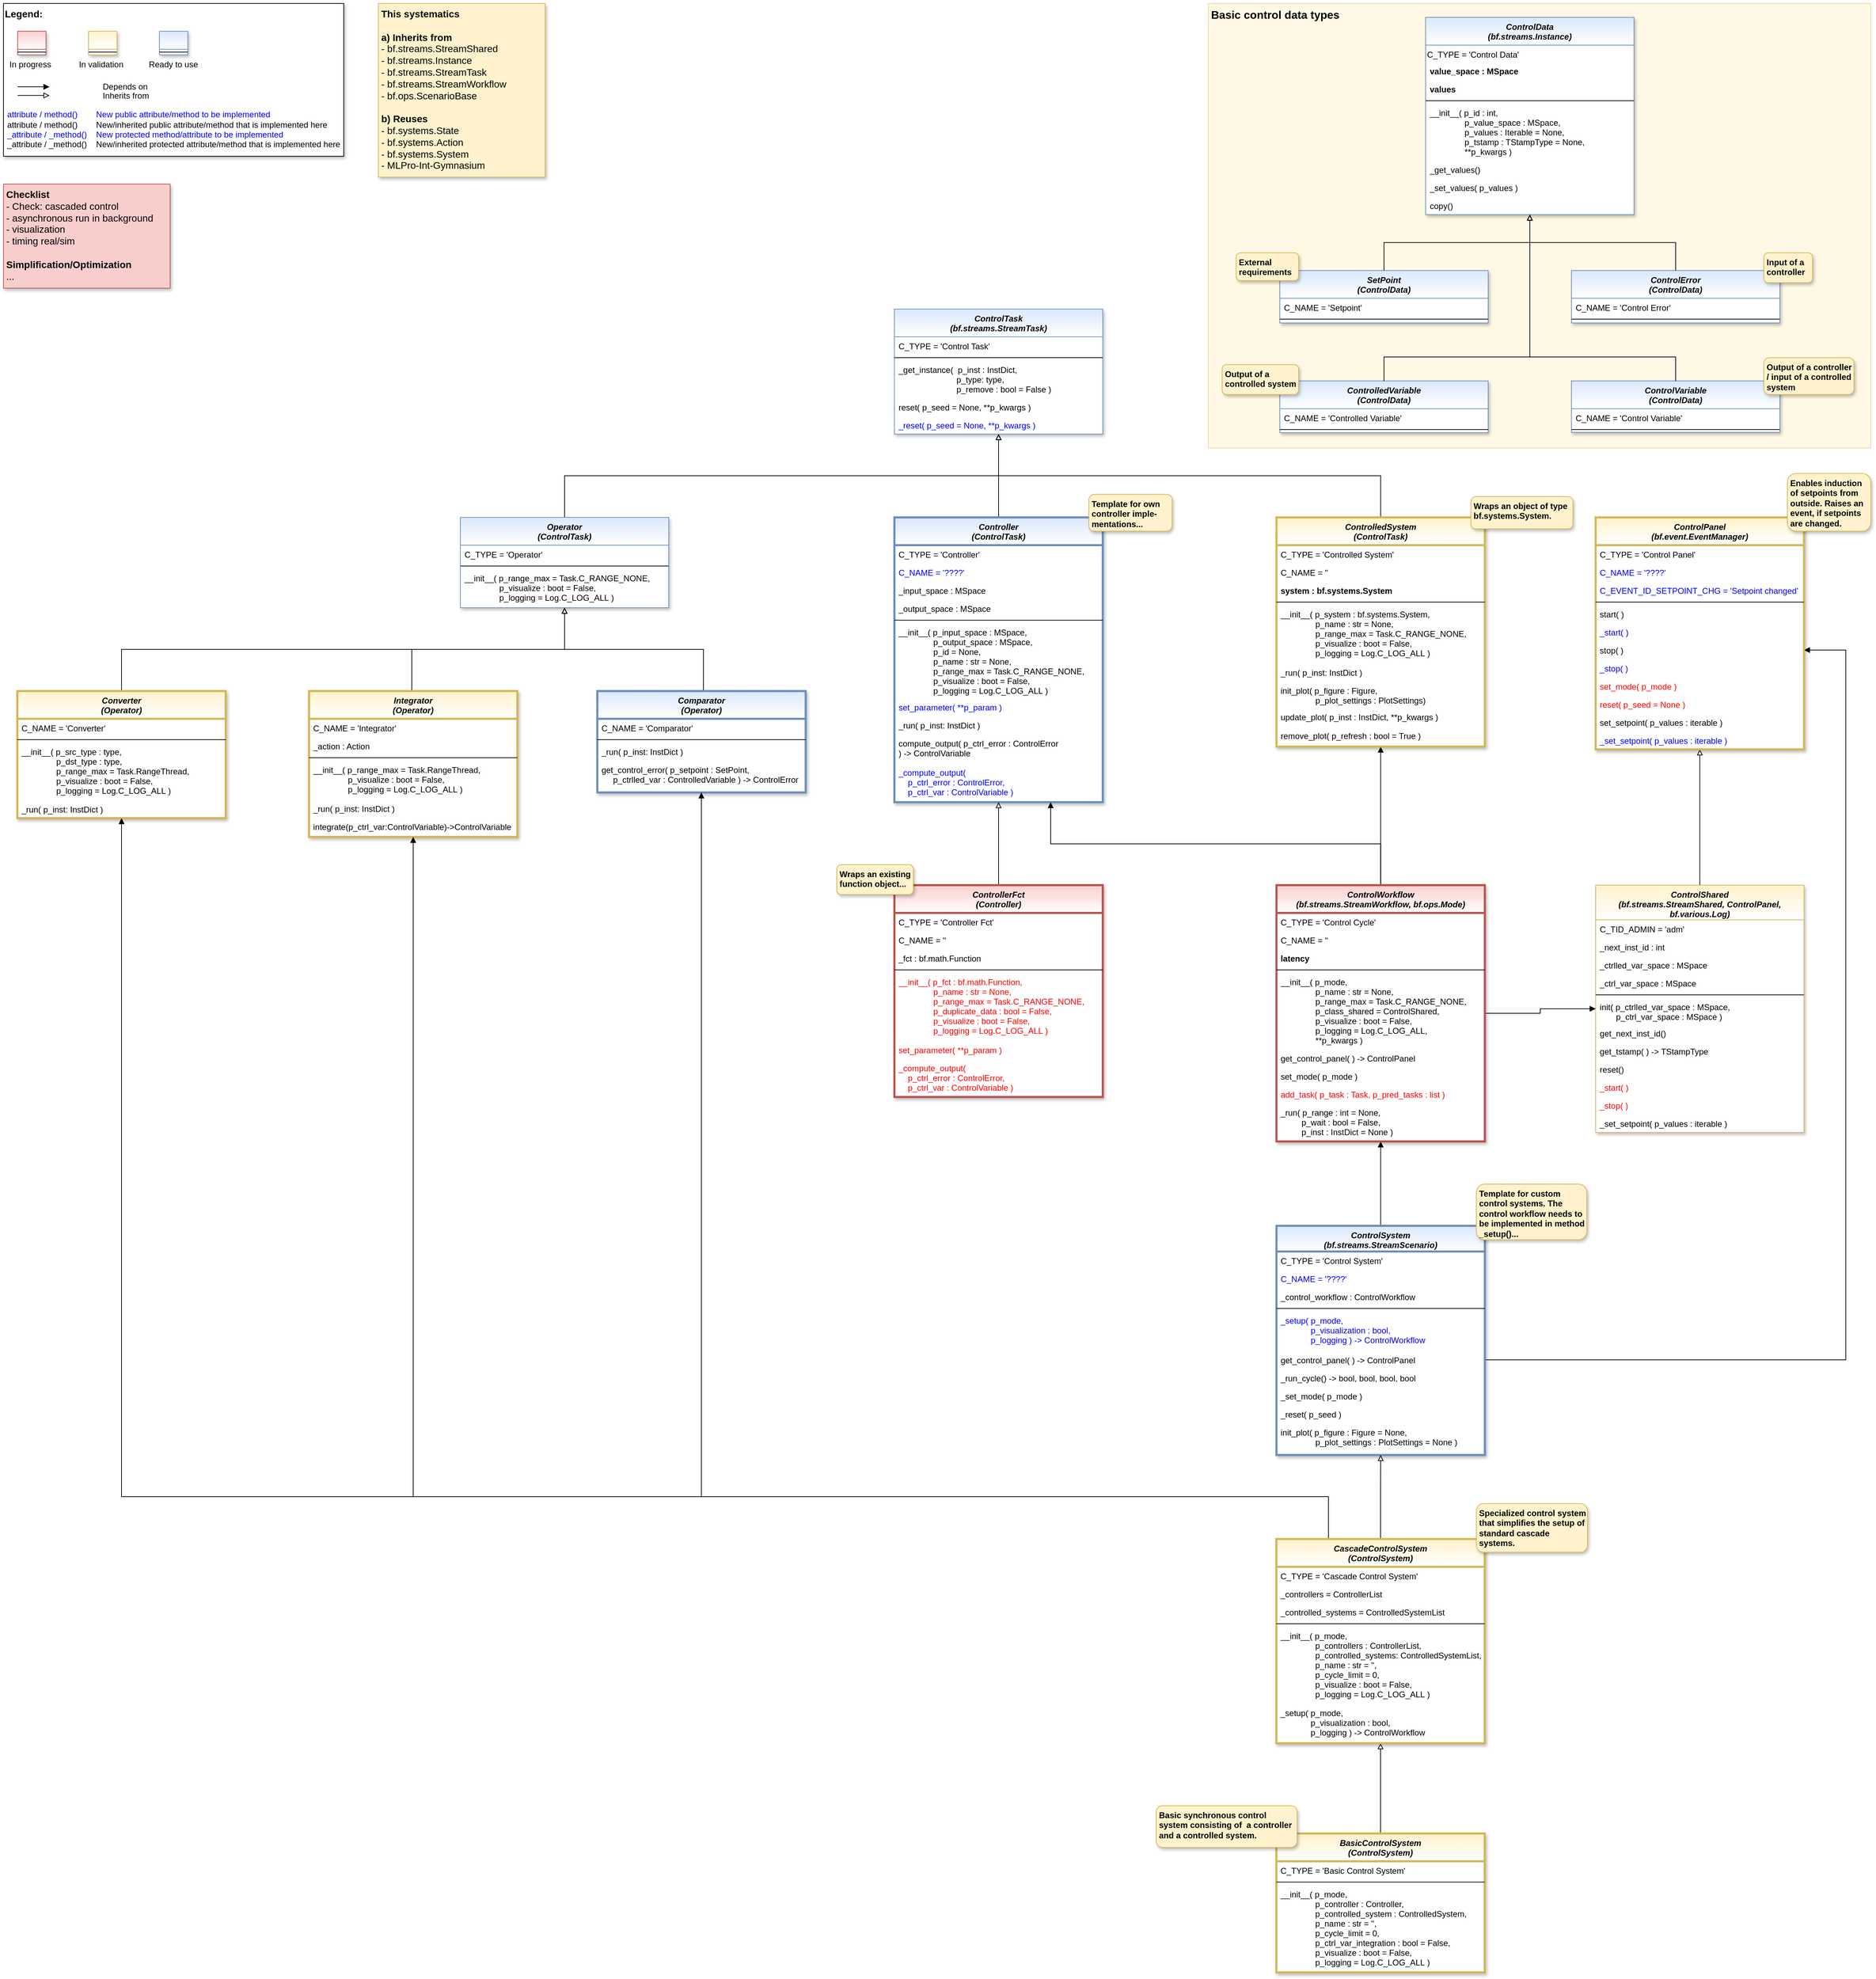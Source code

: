 <mxfile version="20.7.4" type="device"><diagram id="C5RBs43oDa-KdzZeNtuy" name="Page-1"><mxGraphModel dx="3405" dy="1454" grid="1" gridSize="10" guides="1" tooltips="1" connect="1" arrows="1" fold="1" page="1" pageScale="1" pageWidth="2336" pageHeight="1654" math="0" shadow="0"><root><mxCell id="WIyWlLk6GJQsqaUBKTNV-0"/><mxCell id="WIyWlLk6GJQsqaUBKTNV-1" parent="WIyWlLk6GJQsqaUBKTNV-0"/><mxCell id="L57CuB1CiBRzWENRzKPq-3" style="edgeStyle=orthogonalEdgeStyle;rounded=0;orthogonalLoop=1;jettySize=auto;html=1;endArrow=block;endFill=0;" parent="WIyWlLk6GJQsqaUBKTNV-1" source="gUQ-q-52XsLSWtc9X4ot-0" target="jnq7QEZdXNKjrZXvapTt-0" edge="1"><mxGeometry relative="1" as="geometry"><Array as="points"/></mxGeometry></mxCell><mxCell id="gUQ-q-52XsLSWtc9X4ot-0" value="ControlShared &#10;(bf.streams.StreamShared, ControlPanel, &#10;bf.various.Log)" style="swimlane;fontStyle=3;align=center;verticalAlign=top;childLayout=stackLayout;horizontal=1;startSize=50;horizontalStack=0;resizeParent=1;resizeLast=0;collapsible=1;marginBottom=0;rounded=0;shadow=1;strokeWidth=1;fillColor=#fff2cc;strokeColor=#d6b656;swimlaneFillColor=#ffffff;gradientColor=#FFFFFF;" parent="WIyWlLk6GJQsqaUBKTNV-1" vertex="1"><mxGeometry x="2332.79" y="1309.5" width="300" height="356" as="geometry"><mxRectangle x="230" y="140" width="160" height="26" as="alternateBounds"/></mxGeometry></mxCell><mxCell id="kY1jS3zzpQSjG9EC3Z0J-11" value="C_TID_ADMIN = 'adm'" style="text;align=left;verticalAlign=top;spacingLeft=4;spacingRight=4;overflow=hidden;rotatable=0;points=[[0,0.5],[1,0.5]];portConstraint=eastwest;fontColor=default;" parent="gUQ-q-52XsLSWtc9X4ot-0" vertex="1"><mxGeometry y="50" width="300" height="26" as="geometry"/></mxCell><mxCell id="kY1jS3zzpQSjG9EC3Z0J-10" value="_next_inst_id : int" style="text;align=left;verticalAlign=top;spacingLeft=4;spacingRight=4;overflow=hidden;rotatable=0;points=[[0,0.5],[1,0.5]];portConstraint=eastwest;fontColor=default;" parent="gUQ-q-52XsLSWtc9X4ot-0" vertex="1"><mxGeometry y="76" width="300" height="26" as="geometry"/></mxCell><mxCell id="hZXH1x_8J35tCERjtQVi-1" value="_ctrlled_var_space : MSpace" style="text;align=left;verticalAlign=top;spacingLeft=4;spacingRight=4;overflow=hidden;rotatable=0;points=[[0,0.5],[1,0.5]];portConstraint=eastwest;fontColor=default;" parent="gUQ-q-52XsLSWtc9X4ot-0" vertex="1"><mxGeometry y="102" width="300" height="26" as="geometry"/></mxCell><mxCell id="hZXH1x_8J35tCERjtQVi-2" value="_ctrl_var_space : MSpace" style="text;align=left;verticalAlign=top;spacingLeft=4;spacingRight=4;overflow=hidden;rotatable=0;points=[[0,0.5],[1,0.5]];portConstraint=eastwest;fontColor=default;" parent="gUQ-q-52XsLSWtc9X4ot-0" vertex="1"><mxGeometry y="128" width="300" height="26" as="geometry"/></mxCell><mxCell id="gUQ-q-52XsLSWtc9X4ot-1" value="" style="line;html=1;strokeWidth=1;align=left;verticalAlign=middle;spacingTop=-1;spacingLeft=3;spacingRight=3;rotatable=0;labelPosition=right;points=[];portConstraint=eastwest;" parent="gUQ-q-52XsLSWtc9X4ot-0" vertex="1"><mxGeometry y="154" width="300" height="8" as="geometry"/></mxCell><mxCell id="hZXH1x_8J35tCERjtQVi-0" value="init( p_ctrlled_var_space : MSpace,&#10;       p_ctrl_var_space : MSpace )" style="text;align=left;verticalAlign=top;spacingLeft=4;spacingRight=4;overflow=hidden;rotatable=0;points=[[0,0.5],[1,0.5]];portConstraint=eastwest;fontColor=default;" parent="gUQ-q-52XsLSWtc9X4ot-0" vertex="1"><mxGeometry y="162" width="300" height="38" as="geometry"/></mxCell><mxCell id="kY1jS3zzpQSjG9EC3Z0J-9" value="get_next_inst_id()" style="text;align=left;verticalAlign=top;spacingLeft=4;spacingRight=4;overflow=hidden;rotatable=0;points=[[0,0.5],[1,0.5]];portConstraint=eastwest;fontColor=default;" parent="gUQ-q-52XsLSWtc9X4ot-0" vertex="1"><mxGeometry y="200" width="300" height="26" as="geometry"/></mxCell><mxCell id="U0Ne3oE_uxnEZqdx__RM-8" value="get_tstamp( ) -&gt; TStampType" style="text;align=left;verticalAlign=top;spacingLeft=4;spacingRight=4;overflow=hidden;rotatable=0;points=[[0,0.5],[1,0.5]];portConstraint=eastwest;fontColor=default;" parent="gUQ-q-52XsLSWtc9X4ot-0" vertex="1"><mxGeometry y="226" width="300" height="26" as="geometry"/></mxCell><mxCell id="kY1jS3zzpQSjG9EC3Z0J-12" value="reset()" style="text;align=left;verticalAlign=top;spacingLeft=4;spacingRight=4;overflow=hidden;rotatable=0;points=[[0,0.5],[1,0.5]];portConstraint=eastwest;fontColor=default;" parent="gUQ-q-52XsLSWtc9X4ot-0" vertex="1"><mxGeometry y="252" width="300" height="26" as="geometry"/></mxCell><mxCell id="jnq7QEZdXNKjrZXvapTt-10" value="_start( )" style="text;align=left;verticalAlign=top;spacingLeft=4;spacingRight=4;overflow=hidden;rotatable=0;points=[[0,0.5],[1,0.5]];portConstraint=eastwest;fontColor=#FF0000;" parent="gUQ-q-52XsLSWtc9X4ot-0" vertex="1"><mxGeometry y="278" width="300" height="26" as="geometry"/></mxCell><mxCell id="jnq7QEZdXNKjrZXvapTt-13" value="_stop( )" style="text;align=left;verticalAlign=top;spacingLeft=4;spacingRight=4;overflow=hidden;rotatable=0;points=[[0,0.5],[1,0.5]];portConstraint=eastwest;fontColor=#FF0000;" parent="gUQ-q-52XsLSWtc9X4ot-0" vertex="1"><mxGeometry y="304" width="300" height="26" as="geometry"/></mxCell><mxCell id="jnq7QEZdXNKjrZXvapTt-14" value="_set_setpoint( p_values : iterable )" style="text;align=left;verticalAlign=top;spacingLeft=4;spacingRight=4;overflow=hidden;rotatable=0;points=[[0,0.5],[1,0.5]];portConstraint=eastwest;fontColor=default;" parent="gUQ-q-52XsLSWtc9X4ot-0" vertex="1"><mxGeometry y="330" width="300" height="26" as="geometry"/></mxCell><mxCell id="jnq7QEZdXNKjrZXvapTt-5" style="edgeStyle=orthogonalEdgeStyle;rounded=0;orthogonalLoop=1;jettySize=auto;html=1;fontColor=#FF0000;endArrow=block;endFill=1;entryX=1;entryY=0.5;entryDx=0;entryDy=0;exitX=1;exitY=0.5;exitDx=0;exitDy=0;" parent="WIyWlLk6GJQsqaUBKTNV-1" source="BeWae3hQQ1d45eF7kmdL-60" target="jnq7QEZdXNKjrZXvapTt-3" edge="1"><mxGeometry relative="1" as="geometry"><mxPoint x="2753" y="1080" as="targetPoint"/><Array as="points"><mxPoint x="2693" y="1993"/><mxPoint x="2693" y="971"/></Array></mxGeometry></mxCell><mxCell id="aAqwdsi7Pxsh-8eQLLzD-12" style="edgeStyle=orthogonalEdgeStyle;rounded=0;orthogonalLoop=1;jettySize=auto;html=1;fontColor=default;endArrow=block;endFill=1;" parent="WIyWlLk6GJQsqaUBKTNV-1" source="BeWae3hQQ1d45eF7kmdL-25" target="BeWae3hQQ1d45eF7kmdL-46" edge="1"><mxGeometry relative="1" as="geometry"/></mxCell><mxCell id="BeWae3hQQ1d45eF7kmdL-25" value="ControlSystem&#10;(bf.streams.StreamScenario)" style="swimlane;fontStyle=3;align=center;verticalAlign=top;childLayout=stackLayout;horizontal=1;startSize=37;horizontalStack=0;resizeParent=1;resizeLast=0;collapsible=1;marginBottom=0;rounded=0;shadow=1;strokeWidth=3;fillColor=#dae8fc;strokeColor=#6c8ebf;swimlaneFillColor=#ffffff;gradientColor=#FFFFFF;" parent="WIyWlLk6GJQsqaUBKTNV-1" vertex="1"><mxGeometry x="1873.21" y="1800" width="300" height="330" as="geometry"><mxRectangle x="230" y="140" width="160" height="26" as="alternateBounds"/></mxGeometry></mxCell><mxCell id="BeWae3hQQ1d45eF7kmdL-26" value="C_TYPE = 'Control System'" style="text;align=left;verticalAlign=top;spacingLeft=4;spacingRight=4;overflow=hidden;rotatable=0;points=[[0,0.5],[1,0.5]];portConstraint=eastwest;fontColor=default;" parent="BeWae3hQQ1d45eF7kmdL-25" vertex="1"><mxGeometry y="37" width="300" height="26" as="geometry"/></mxCell><mxCell id="BeWae3hQQ1d45eF7kmdL-29" value="C_NAME = '????'" style="text;align=left;verticalAlign=top;spacingLeft=4;spacingRight=4;overflow=hidden;rotatable=0;points=[[0,0.5],[1,0.5]];portConstraint=eastwest;fontColor=#0000FF;fillColor=none;" parent="BeWae3hQQ1d45eF7kmdL-25" vertex="1"><mxGeometry y="63" width="300" height="26" as="geometry"/></mxCell><mxCell id="BeWae3hQQ1d45eF7kmdL-73" value="_control_workflow : ControlWorkflow" style="text;align=left;verticalAlign=top;spacingLeft=4;spacingRight=4;overflow=hidden;rotatable=0;points=[[0,0.5],[1,0.5]];portConstraint=eastwest;fontColor=default;" parent="BeWae3hQQ1d45eF7kmdL-25" vertex="1"><mxGeometry y="89" width="300" height="26" as="geometry"/></mxCell><mxCell id="BeWae3hQQ1d45eF7kmdL-28" value="" style="line;html=1;strokeWidth=1;align=left;verticalAlign=middle;spacingTop=-1;spacingLeft=3;spacingRight=3;rotatable=0;labelPosition=right;points=[];portConstraint=eastwest;" parent="BeWae3hQQ1d45eF7kmdL-25" vertex="1"><mxGeometry y="115" width="300" height="8" as="geometry"/></mxCell><mxCell id="BeWae3hQQ1d45eF7kmdL-72" value="_setup( p_mode, &#10;             p_visualization : bool, &#10;             p_logging ) -&gt; ControlWorkflow" style="text;align=left;verticalAlign=top;spacingLeft=4;spacingRight=4;overflow=hidden;rotatable=0;points=[[0,0.5],[1,0.5]];portConstraint=eastwest;fontColor=#0000FF;" parent="BeWae3hQQ1d45eF7kmdL-25" vertex="1"><mxGeometry y="123" width="300" height="57" as="geometry"/></mxCell><mxCell id="BeWae3hQQ1d45eF7kmdL-60" value="get_control_panel( ) -&gt; ControlPanel" style="text;align=left;verticalAlign=top;spacingLeft=4;spacingRight=4;overflow=hidden;rotatable=0;points=[[0,0.5],[1,0.5]];portConstraint=eastwest;fontColor=default;" parent="BeWae3hQQ1d45eF7kmdL-25" vertex="1"><mxGeometry y="180" width="300" height="26" as="geometry"/></mxCell><mxCell id="lXBNTAYrSlQOVjBqElC3-1" value="_run_cycle() -&gt; bool, bool, bool, bool" style="text;align=left;verticalAlign=top;spacingLeft=4;spacingRight=4;overflow=hidden;rotatable=0;points=[[0,0.5],[1,0.5]];portConstraint=eastwest;fontColor=default;" parent="BeWae3hQQ1d45eF7kmdL-25" vertex="1"><mxGeometry y="206" width="300" height="26" as="geometry"/></mxCell><mxCell id="U0Ne3oE_uxnEZqdx__RM-2" value="_set_mode( p_mode )" style="text;align=left;verticalAlign=top;spacingLeft=4;spacingRight=4;overflow=hidden;rotatable=0;points=[[0,0.5],[1,0.5]];portConstraint=eastwest;fontColor=default;" parent="BeWae3hQQ1d45eF7kmdL-25" vertex="1"><mxGeometry y="232" width="300" height="26" as="geometry"/></mxCell><mxCell id="U0Ne3oE_uxnEZqdx__RM-1" value="_reset( p_seed )" style="text;align=left;verticalAlign=top;spacingLeft=4;spacingRight=4;overflow=hidden;rotatable=0;points=[[0,0.5],[1,0.5]];portConstraint=eastwest;fontColor=default;" parent="BeWae3hQQ1d45eF7kmdL-25" vertex="1"><mxGeometry y="258" width="300" height="26" as="geometry"/></mxCell><mxCell id="lXBNTAYrSlQOVjBqElC3-0" value="init_plot( p_figure : Figure = None,&#10;               p_plot_settings : PlotSettings = None )" style="text;align=left;verticalAlign=top;spacingLeft=4;spacingRight=4;overflow=hidden;rotatable=0;points=[[0,0.5],[1,0.5]];portConstraint=eastwest;fontColor=default;" parent="BeWae3hQQ1d45eF7kmdL-25" vertex="1"><mxGeometry y="284" width="300" height="42" as="geometry"/></mxCell><mxCell id="4AmMfDj9QtZRKXFZJftM-13" style="edgeStyle=orthogonalEdgeStyle;rounded=0;orthogonalLoop=1;jettySize=auto;html=1;endArrow=block;endFill=0;entryX=0.5;entryY=1;entryDx=0;entryDy=0;" parent="WIyWlLk6GJQsqaUBKTNV-1" source="BeWae3hQQ1d45eF7kmdL-31" target="4AmMfDj9QtZRKXFZJftM-5" edge="1"><mxGeometry relative="1" as="geometry"><Array as="points"><mxPoint x="628" y="970"/><mxPoint x="848" y="970"/></Array></mxGeometry></mxCell><mxCell id="BeWae3hQQ1d45eF7kmdL-31" value="Integrator&#10;(Operator)" style="swimlane;fontStyle=3;align=center;verticalAlign=top;childLayout=stackLayout;horizontal=1;startSize=40;horizontalStack=0;resizeParent=1;resizeLast=0;collapsible=1;marginBottom=0;rounded=0;shadow=1;strokeWidth=3;fillColor=#fff2cc;strokeColor=#d6b656;swimlaneFillColor=#ffffff;gradientColor=#FFFFFF;" parent="WIyWlLk6GJQsqaUBKTNV-1" vertex="1"><mxGeometry x="480" y="1030" width="300" height="210" as="geometry"><mxRectangle x="230" y="140" width="160" height="26" as="alternateBounds"/></mxGeometry></mxCell><mxCell id="BeWae3hQQ1d45eF7kmdL-33" value="C_NAME = 'Integrator'" style="text;align=left;verticalAlign=top;spacingLeft=4;spacingRight=4;overflow=hidden;rotatable=0;points=[[0,0.5],[1,0.5]];portConstraint=eastwest;fontColor=default;" parent="BeWae3hQQ1d45eF7kmdL-31" vertex="1"><mxGeometry y="40" width="300" height="26" as="geometry"/></mxCell><mxCell id="3-JznSSeZrS0CLw6vBiC-22" value="_action : Action" style="text;align=left;verticalAlign=top;spacingLeft=4;spacingRight=4;overflow=hidden;rotatable=0;points=[[0,0.5],[1,0.5]];portConstraint=eastwest;fontColor=default;" parent="BeWae3hQQ1d45eF7kmdL-31" vertex="1"><mxGeometry y="66" width="300" height="26" as="geometry"/></mxCell><mxCell id="BeWae3hQQ1d45eF7kmdL-34" value="" style="line;html=1;strokeWidth=1;align=left;verticalAlign=middle;spacingTop=-1;spacingLeft=3;spacingRight=3;rotatable=0;labelPosition=right;points=[];portConstraint=eastwest;" parent="BeWae3hQQ1d45eF7kmdL-31" vertex="1"><mxGeometry y="92" width="300" height="8" as="geometry"/></mxCell><mxCell id="U0Ne3oE_uxnEZqdx__RM-0" value="__init__( p_range_max = Task.RangeThread,&#10;               p_visualize : boot = False,&#10;               p_logging = Log.C_LOG_ALL )" style="text;align=left;verticalAlign=top;spacingLeft=4;spacingRight=4;overflow=hidden;rotatable=0;points=[[0,0.5],[1,0.5]];portConstraint=eastwest;fontColor=default;" parent="BeWae3hQQ1d45eF7kmdL-31" vertex="1"><mxGeometry y="100" width="300" height="56" as="geometry"/></mxCell><mxCell id="3-JznSSeZrS0CLw6vBiC-17" value="_run( p_inst: InstDict )" style="text;align=left;verticalAlign=top;spacingLeft=4;spacingRight=4;overflow=hidden;rotatable=0;points=[[0,0.5],[1,0.5]];portConstraint=eastwest;fontColor=default;" parent="BeWae3hQQ1d45eF7kmdL-31" vertex="1"><mxGeometry y="156" width="300" height="26" as="geometry"/></mxCell><mxCell id="3-JznSSeZrS0CLw6vBiC-20" value="integrate(p_ctrl_var:ControlVariable)-&gt;ControlVariable" style="text;align=left;verticalAlign=top;spacingLeft=4;spacingRight=4;overflow=hidden;rotatable=0;points=[[0,0.5],[1,0.5]];portConstraint=eastwest;fontColor=default;" parent="BeWae3hQQ1d45eF7kmdL-31" vertex="1"><mxGeometry y="182" width="300" height="26" as="geometry"/></mxCell><mxCell id="4AmMfDj9QtZRKXFZJftM-12" style="edgeStyle=orthogonalEdgeStyle;rounded=0;orthogonalLoop=1;jettySize=auto;html=1;endArrow=block;endFill=0;" parent="WIyWlLk6GJQsqaUBKTNV-1" source="BeWae3hQQ1d45eF7kmdL-35" target="4AmMfDj9QtZRKXFZJftM-5" edge="1"><mxGeometry relative="1" as="geometry"><Array as="points"><mxPoint x="1048" y="970"/><mxPoint x="848" y="970"/></Array></mxGeometry></mxCell><mxCell id="BeWae3hQQ1d45eF7kmdL-35" value="Comparator&#10;(Operator)" style="swimlane;fontStyle=3;align=center;verticalAlign=top;childLayout=stackLayout;horizontal=1;startSize=40;horizontalStack=0;resizeParent=1;resizeLast=0;collapsible=1;marginBottom=0;rounded=0;shadow=1;strokeWidth=3;fillColor=#dae8fc;strokeColor=#6c8ebf;swimlaneFillColor=#ffffff;gradientColor=#FFFFFF;" parent="WIyWlLk6GJQsqaUBKTNV-1" vertex="1"><mxGeometry x="895.21" y="1030" width="300" height="146" as="geometry"><mxRectangle x="230" y="140" width="160" height="26" as="alternateBounds"/></mxGeometry></mxCell><mxCell id="BeWae3hQQ1d45eF7kmdL-37" value="C_NAME = 'Comparator'" style="text;align=left;verticalAlign=top;spacingLeft=4;spacingRight=4;overflow=hidden;rotatable=0;points=[[0,0.5],[1,0.5]];portConstraint=eastwest;fontColor=default;" parent="BeWae3hQQ1d45eF7kmdL-35" vertex="1"><mxGeometry y="40" width="300" height="26" as="geometry"/></mxCell><mxCell id="BeWae3hQQ1d45eF7kmdL-38" value="" style="line;html=1;strokeWidth=1;align=left;verticalAlign=middle;spacingTop=-1;spacingLeft=3;spacingRight=3;rotatable=0;labelPosition=right;points=[];portConstraint=eastwest;" parent="BeWae3hQQ1d45eF7kmdL-35" vertex="1"><mxGeometry y="66" width="300" height="8" as="geometry"/></mxCell><mxCell id="3-JznSSeZrS0CLw6vBiC-16" value="_run( p_inst: InstDict )" style="text;align=left;verticalAlign=top;spacingLeft=4;spacingRight=4;overflow=hidden;rotatable=0;points=[[0,0.5],[1,0.5]];portConstraint=eastwest;fontColor=default;" parent="BeWae3hQQ1d45eF7kmdL-35" vertex="1"><mxGeometry y="74" width="300" height="26" as="geometry"/></mxCell><mxCell id="3-JznSSeZrS0CLw6vBiC-21" value="get_control_error( p_setpoint : SetPoint, &#10;     p_ctrlled_var : ControlledVariable ) -&gt; ControlError" style="text;align=left;verticalAlign=top;spacingLeft=4;spacingRight=4;overflow=hidden;rotatable=0;points=[[0,0.5],[1,0.5]];portConstraint=eastwest;fontColor=default;" parent="BeWae3hQQ1d45eF7kmdL-35" vertex="1"><mxGeometry y="100" width="300" height="38" as="geometry"/></mxCell><mxCell id="kY1jS3zzpQSjG9EC3Z0J-6" style="edgeStyle=orthogonalEdgeStyle;rounded=0;orthogonalLoop=1;jettySize=auto;html=1;fontColor=#FF0000;endArrow=block;endFill=0;" parent="WIyWlLk6GJQsqaUBKTNV-1" source="BeWae3hQQ1d45eF7kmdL-41" target="kY1jS3zzpQSjG9EC3Z0J-1" edge="1"><mxGeometry relative="1" as="geometry"/></mxCell><mxCell id="BeWae3hQQ1d45eF7kmdL-41" value="Controller &#10;(ControlTask)" style="swimlane;fontStyle=3;align=center;verticalAlign=top;childLayout=stackLayout;horizontal=1;startSize=40;horizontalStack=0;resizeParent=1;resizeLast=0;collapsible=1;marginBottom=0;rounded=0;shadow=1;strokeWidth=3;fillColor=#dae8fc;strokeColor=#6c8ebf;swimlaneFillColor=#ffffff;gradientColor=#FFFFFF;" parent="WIyWlLk6GJQsqaUBKTNV-1" vertex="1"><mxGeometry x="1323" y="780" width="300" height="410" as="geometry"><mxRectangle x="230" y="140" width="160" height="26" as="alternateBounds"/></mxGeometry></mxCell><mxCell id="BeWae3hQQ1d45eF7kmdL-42" value="C_TYPE = 'Controller'" style="text;align=left;verticalAlign=top;spacingLeft=4;spacingRight=4;overflow=hidden;rotatable=0;points=[[0,0.5],[1,0.5]];portConstraint=eastwest;fontColor=default;" parent="BeWae3hQQ1d45eF7kmdL-41" vertex="1"><mxGeometry y="40" width="300" height="26" as="geometry"/></mxCell><mxCell id="BeWae3hQQ1d45eF7kmdL-43" value="C_NAME = '????'" style="text;align=left;verticalAlign=top;spacingLeft=4;spacingRight=4;overflow=hidden;rotatable=0;points=[[0,0.5],[1,0.5]];portConstraint=eastwest;fontColor=#0000FF;fillColor=none;" parent="BeWae3hQQ1d45eF7kmdL-41" vertex="1"><mxGeometry y="66" width="300" height="26" as="geometry"/></mxCell><mxCell id="U0Ne3oE_uxnEZqdx__RM-6" value="_input_space : MSpace" style="text;align=left;verticalAlign=top;spacingLeft=4;spacingRight=4;overflow=hidden;rotatable=0;points=[[0,0.5],[1,0.5]];portConstraint=eastwest;fontColor=default;" parent="BeWae3hQQ1d45eF7kmdL-41" vertex="1"><mxGeometry y="92" width="300" height="26" as="geometry"/></mxCell><mxCell id="U0Ne3oE_uxnEZqdx__RM-7" value="_output_space : MSpace" style="text;align=left;verticalAlign=top;spacingLeft=4;spacingRight=4;overflow=hidden;rotatable=0;points=[[0,0.5],[1,0.5]];portConstraint=eastwest;fontColor=default;" parent="BeWae3hQQ1d45eF7kmdL-41" vertex="1"><mxGeometry y="118" width="300" height="26" as="geometry"/></mxCell><mxCell id="BeWae3hQQ1d45eF7kmdL-44" value="" style="line;html=1;strokeWidth=1;align=left;verticalAlign=middle;spacingTop=-1;spacingLeft=3;spacingRight=3;rotatable=0;labelPosition=right;points=[];portConstraint=eastwest;" parent="BeWae3hQQ1d45eF7kmdL-41" vertex="1"><mxGeometry y="144" width="300" height="8" as="geometry"/></mxCell><mxCell id="U0Ne3oE_uxnEZqdx__RM-5" value="__init__( p_input_space : MSpace,&#10;               p_output_space : MSpace,&#10;               p_id = None,&#10;               p_name : str = None,&#10;               p_range_max = Task.C_RANGE_NONE,&#10;               p_visualize : boot = False,&#10;               p_logging = Log.C_LOG_ALL )" style="text;align=left;verticalAlign=top;spacingLeft=4;spacingRight=4;overflow=hidden;rotatable=0;points=[[0,0.5],[1,0.5]];portConstraint=eastwest;fontColor=default;" parent="BeWae3hQQ1d45eF7kmdL-41" vertex="1"><mxGeometry y="152" width="300" height="108" as="geometry"/></mxCell><mxCell id="BeWae3hQQ1d45eF7kmdL-52" value="set_parameter( **p_param )" style="text;align=left;verticalAlign=top;spacingLeft=4;spacingRight=4;overflow=hidden;rotatable=0;points=[[0,0.5],[1,0.5]];portConstraint=eastwest;fontColor=#0000FF;" parent="BeWae3hQQ1d45eF7kmdL-41" vertex="1"><mxGeometry y="260" width="300" height="26" as="geometry"/></mxCell><mxCell id="pjStZlk7W4hdXA8x17on-2" value="_run( p_inst: InstDict )" style="text;align=left;verticalAlign=top;spacingLeft=4;spacingRight=4;overflow=hidden;rotatable=0;points=[[0,0.5],[1,0.5]];portConstraint=eastwest;fontColor=default;" parent="BeWae3hQQ1d45eF7kmdL-41" vertex="1"><mxGeometry y="286" width="300" height="26" as="geometry"/></mxCell><mxCell id="pjStZlk7W4hdXA8x17on-0" value="compute_output( p_ctrl_error : ControlError &#10;) -&gt; ControlVariable" style="text;align=left;verticalAlign=top;spacingLeft=4;spacingRight=4;overflow=hidden;rotatable=0;points=[[0,0.5],[1,0.5]];portConstraint=eastwest;fontColor=default;" parent="BeWae3hQQ1d45eF7kmdL-41" vertex="1"><mxGeometry y="312" width="300" height="42" as="geometry"/></mxCell><mxCell id="ee-edPieaMlNS3WW5uDZ-24" value="_compute_output( &#10;    p_ctrl_error : ControlError,&#10;    p_ctrl_var : ControlVariable )" style="text;align=left;verticalAlign=top;spacingLeft=4;spacingRight=4;overflow=hidden;rotatable=0;points=[[0,0.5],[1,0.5]];portConstraint=eastwest;fontColor=#0000FF;" parent="BeWae3hQQ1d45eF7kmdL-41" vertex="1"><mxGeometry y="354" width="300" height="55" as="geometry"/></mxCell><mxCell id="3-JznSSeZrS0CLw6vBiC-13" style="edgeStyle=orthogonalEdgeStyle;rounded=0;orthogonalLoop=1;jettySize=auto;html=1;fontColor=#FF0000;endArrow=block;endFill=1;entryX=0.75;entryY=1;entryDx=0;entryDy=0;" parent="WIyWlLk6GJQsqaUBKTNV-1" source="BeWae3hQQ1d45eF7kmdL-46" target="BeWae3hQQ1d45eF7kmdL-41" edge="1"><mxGeometry relative="1" as="geometry"><Array as="points"><mxPoint x="2023" y="1250"/><mxPoint x="1548" y="1250"/></Array></mxGeometry></mxCell><mxCell id="ileNQNyZ_AMet26Fjr1Y-10" style="edgeStyle=orthogonalEdgeStyle;rounded=0;orthogonalLoop=1;jettySize=auto;html=1;fontColor=default;endArrow=block;endFill=1;" parent="WIyWlLk6GJQsqaUBKTNV-1" source="BeWae3hQQ1d45eF7kmdL-46" target="ileNQNyZ_AMet26Fjr1Y-1" edge="1"><mxGeometry relative="1" as="geometry"/></mxCell><mxCell id="jnq7QEZdXNKjrZXvapTt-8" style="edgeStyle=orthogonalEdgeStyle;rounded=0;orthogonalLoop=1;jettySize=auto;html=1;fontColor=#FF0000;endArrow=block;endFill=1;" parent="WIyWlLk6GJQsqaUBKTNV-1" source="BeWae3hQQ1d45eF7kmdL-46" target="gUQ-q-52XsLSWtc9X4ot-0" edge="1"><mxGeometry relative="1" as="geometry"><mxPoint x="2253" y="1487.5" as="targetPoint"/></mxGeometry></mxCell><mxCell id="BeWae3hQQ1d45eF7kmdL-46" value="ControlWorkflow&#10;(bf.streams.StreamWorkflow, bf.ops.Mode)" style="swimlane;fontStyle=3;align=center;verticalAlign=top;childLayout=stackLayout;horizontal=1;startSize=40;horizontalStack=0;resizeParent=1;resizeLast=0;collapsible=1;marginBottom=0;rounded=0;shadow=1;strokeWidth=3;fillColor=#f8cecc;strokeColor=#b85450;swimlaneFillColor=#ffffff;gradientColor=#FFFFFF;" parent="WIyWlLk6GJQsqaUBKTNV-1" vertex="1"><mxGeometry x="1873.21" y="1309.5" width="300" height="369" as="geometry"><mxRectangle x="230" y="140" width="160" height="26" as="alternateBounds"/></mxGeometry></mxCell><mxCell id="BeWae3hQQ1d45eF7kmdL-47" value="C_TYPE = 'Control Cycle'" style="text;align=left;verticalAlign=top;spacingLeft=4;spacingRight=4;overflow=hidden;rotatable=0;points=[[0,0.5],[1,0.5]];portConstraint=eastwest;fontColor=default;" parent="BeWae3hQQ1d45eF7kmdL-46" vertex="1"><mxGeometry y="40" width="300" height="26" as="geometry"/></mxCell><mxCell id="BeWae3hQQ1d45eF7kmdL-51" value="C_NAME = ''" style="text;align=left;verticalAlign=top;spacingLeft=4;spacingRight=4;overflow=hidden;rotatable=0;points=[[0,0.5],[1,0.5]];portConstraint=eastwest;fontColor=default;" parent="BeWae3hQQ1d45eF7kmdL-46" vertex="1"><mxGeometry y="66" width="300" height="26" as="geometry"/></mxCell><mxCell id="Blj-ohk4e3LqtumC57S--8" value="latency" style="text;align=left;verticalAlign=top;spacingLeft=4;spacingRight=4;overflow=hidden;rotatable=0;points=[[0,0.5],[1,0.5]];portConstraint=eastwest;fontColor=default;fontStyle=1" parent="BeWae3hQQ1d45eF7kmdL-46" vertex="1"><mxGeometry y="92" width="300" height="26" as="geometry"/></mxCell><mxCell id="BeWae3hQQ1d45eF7kmdL-49" value="" style="line;html=1;strokeWidth=1;align=left;verticalAlign=middle;spacingTop=-1;spacingLeft=3;spacingRight=3;rotatable=0;labelPosition=right;points=[];portConstraint=eastwest;" parent="BeWae3hQQ1d45eF7kmdL-46" vertex="1"><mxGeometry y="118" width="300" height="8" as="geometry"/></mxCell><mxCell id="ileNQNyZ_AMet26Fjr1Y-18" value="__init__( p_mode,&#10;               p_name : str = None,&#10;               p_range_max = Task.C_RANGE_NONE,&#10;               p_class_shared = ControlShared,&#10;               p_visualize : boot = False,&#10;               p_logging = Log.C_LOG_ALL,&#10;               **p_kwargs )" style="text;align=left;verticalAlign=top;spacingLeft=4;spacingRight=4;overflow=hidden;rotatable=0;points=[[0,0.5],[1,0.5]];portConstraint=eastwest;fontColor=default;" parent="BeWae3hQQ1d45eF7kmdL-46" vertex="1"><mxGeometry y="126" width="300" height="110" as="geometry"/></mxCell><mxCell id="aAqwdsi7Pxsh-8eQLLzD-0" value="get_control_panel( ) -&gt; ControlPanel" style="text;align=left;verticalAlign=top;spacingLeft=4;spacingRight=4;overflow=hidden;rotatable=0;points=[[0,0.5],[1,0.5]];portConstraint=eastwest;fontColor=default;" parent="BeWae3hQQ1d45eF7kmdL-46" vertex="1"><mxGeometry y="236" width="300" height="26" as="geometry"/></mxCell><mxCell id="lXBNTAYrSlQOVjBqElC3-2" value="set_mode( p_mode )" style="text;align=left;verticalAlign=top;spacingLeft=4;spacingRight=4;overflow=hidden;rotatable=0;points=[[0,0.5],[1,0.5]];portConstraint=eastwest;fontColor=default;" parent="BeWae3hQQ1d45eF7kmdL-46" vertex="1"><mxGeometry y="262" width="300" height="26" as="geometry"/></mxCell><mxCell id="lXBNTAYrSlQOVjBqElC3-3" value="add_task( p_task : Task, p_pred_tasks : list )" style="text;align=left;verticalAlign=top;spacingLeft=4;spacingRight=4;overflow=hidden;rotatable=0;points=[[0,0.5],[1,0.5]];portConstraint=eastwest;fontColor=#FF0000;" parent="BeWae3hQQ1d45eF7kmdL-46" vertex="1"><mxGeometry y="288" width="300" height="26" as="geometry"/></mxCell><mxCell id="n42hDWyltrkF1kzo2_dL-0" value="_run( p_range : int = None, &#10;         p_wait : bool = False, &#10;         p_inst : InstDict = None )" style="text;align=left;verticalAlign=top;spacingLeft=4;spacingRight=4;overflow=hidden;rotatable=0;points=[[0,0.5],[1,0.5]];portConstraint=eastwest;fontColor=default;" parent="BeWae3hQQ1d45eF7kmdL-46" vertex="1"><mxGeometry y="314" width="300" height="55" as="geometry"/></mxCell><mxCell id="pjStZlk7W4hdXA8x17on-3" value="&lt;b style=&quot;border-color: var(--border-color);&quot;&gt;Template for own controller imple-mentations...&lt;/b&gt;" style="rounded=1;whiteSpace=wrap;html=1;align=left;spacingLeft=2;verticalAlign=top;fillColor=#fff2cc;strokeColor=#d6b656;gradientColor=none;shadow=1;" parent="WIyWlLk6GJQsqaUBKTNV-1" vertex="1"><mxGeometry x="1603" y="746.75" width="119.79" height="53" as="geometry"/></mxCell><mxCell id="BeWae3hQQ1d45eF7kmdL-39" value="&lt;span style=&quot;border-color: var(--border-color); font-size: 14px;&quot;&gt;&lt;b style=&quot;font-size: 14px;&quot;&gt;This systematics&amp;nbsp;&lt;/b&gt;&lt;br style=&quot;font-size: 14px;&quot;&gt;&lt;br style=&quot;font-size: 14px;&quot;&gt;&lt;b style=&quot;font-size: 14px;&quot;&gt;a) Inherits from&lt;br style=&quot;font-size: 14px;&quot;&gt;&lt;/b&gt;- bf.streams.StreamShared&lt;br style=&quot;font-size: 14px;&quot;&gt;- bf.streams.Instance&lt;br style=&quot;font-size: 14px;&quot;&gt;- bf.streams.StreamTask&lt;br style=&quot;font-size: 14px;&quot;&gt;- bf.streams.StreamWorkflow&lt;br style=&quot;font-size: 14px;&quot;&gt;- bf.ops.ScenarioBase&lt;br&gt;&lt;br style=&quot;font-size: 14px;&quot;&gt;&lt;b style=&quot;font-size: 14px;&quot;&gt;b) Reuses&lt;/b&gt;&lt;br style=&quot;font-size: 14px;&quot;&gt;- bf.systems.State&lt;br style=&quot;font-size: 14px;&quot;&gt;- bf.systems.Action&lt;br style=&quot;font-size: 14px;&quot;&gt;- bf.systems.System&lt;br&gt;- MLPro-Int-Gymnasium&lt;br style=&quot;font-size: 14px;&quot;&gt;&lt;/span&gt;" style="rounded=0;whiteSpace=wrap;html=1;align=left;spacingLeft=2;verticalAlign=top;fillColor=#fff2cc;strokeColor=#d6b656;gradientColor=none;shadow=1;fontSize=14;" parent="WIyWlLk6GJQsqaUBKTNV-1" vertex="1"><mxGeometry x="580" y="40" width="240" height="250" as="geometry"/></mxCell><mxCell id="BeWae3hQQ1d45eF7kmdL-76" value="&lt;span style=&quot;border-color: var(--border-color); font-size: 14px;&quot;&gt;&lt;b&gt;Checklist&lt;br&gt;&lt;/b&gt;- Check: cascaded control&lt;br&gt;- asynchronous run in background&lt;br&gt;- visualization&lt;br&gt;- timing real/sim&lt;br&gt;&lt;br&gt;&lt;b&gt;Simplification/Optimization&lt;/b&gt;&lt;br&gt;...&lt;br style=&quot;font-size: 14px;&quot;&gt;&lt;/span&gt;" style="rounded=0;whiteSpace=wrap;html=1;align=left;spacingLeft=2;verticalAlign=top;fillColor=#f8cecc;strokeColor=#b85450;shadow=1;fontSize=14;" parent="WIyWlLk6GJQsqaUBKTNV-1" vertex="1"><mxGeometry x="40" y="300" width="240" height="150" as="geometry"/></mxCell><mxCell id="kY1jS3zzpQSjG9EC3Z0J-7" style="edgeStyle=orthogonalEdgeStyle;rounded=0;orthogonalLoop=1;jettySize=auto;html=1;fontColor=#FF0000;endArrow=block;endFill=0;entryX=0.5;entryY=1;entryDx=0;entryDy=0;" parent="WIyWlLk6GJQsqaUBKTNV-1" source="ileNQNyZ_AMet26Fjr1Y-1" target="kY1jS3zzpQSjG9EC3Z0J-1" edge="1"><mxGeometry relative="1" as="geometry"><Array as="points"><mxPoint x="2023" y="720"/><mxPoint x="1473" y="720"/></Array></mxGeometry></mxCell><mxCell id="ileNQNyZ_AMet26Fjr1Y-1" value="ControlledSystem&#10;(ControlTask)" style="swimlane;fontStyle=3;align=center;verticalAlign=top;childLayout=stackLayout;horizontal=1;startSize=40;horizontalStack=0;resizeParent=1;resizeLast=0;collapsible=1;marginBottom=0;rounded=0;shadow=1;strokeWidth=3;fillColor=#fff2cc;strokeColor=#d6b656;swimlaneFillColor=#ffffff;gradientColor=#FFFFFF;" parent="WIyWlLk6GJQsqaUBKTNV-1" vertex="1"><mxGeometry x="1873.21" y="780" width="300" height="330" as="geometry"><mxRectangle x="230" y="140" width="160" height="26" as="alternateBounds"/></mxGeometry></mxCell><mxCell id="ileNQNyZ_AMet26Fjr1Y-2" value="C_TYPE = 'Controlled System'" style="text;align=left;verticalAlign=top;spacingLeft=4;spacingRight=4;overflow=hidden;rotatable=0;points=[[0,0.5],[1,0.5]];portConstraint=eastwest;fontColor=default;" parent="ileNQNyZ_AMet26Fjr1Y-1" vertex="1"><mxGeometry y="40" width="300" height="26" as="geometry"/></mxCell><mxCell id="ileNQNyZ_AMet26Fjr1Y-3" value="C_NAME = ''" style="text;align=left;verticalAlign=top;spacingLeft=4;spacingRight=4;overflow=hidden;rotatable=0;points=[[0,0.5],[1,0.5]];portConstraint=eastwest;fontColor=default;fillColor=none;" parent="ileNQNyZ_AMet26Fjr1Y-1" vertex="1"><mxGeometry y="66" width="300" height="26" as="geometry"/></mxCell><mxCell id="ileNQNyZ_AMet26Fjr1Y-15" value="system : bf.systems.System" style="text;align=left;verticalAlign=top;spacingLeft=4;spacingRight=4;overflow=hidden;rotatable=0;points=[[0,0.5],[1,0.5]];portConstraint=eastwest;fontColor=default;fillColor=none;fontStyle=1" parent="ileNQNyZ_AMet26Fjr1Y-1" vertex="1"><mxGeometry y="92" width="300" height="26" as="geometry"/></mxCell><mxCell id="ileNQNyZ_AMet26Fjr1Y-5" value="" style="line;html=1;strokeWidth=1;align=left;verticalAlign=middle;spacingTop=-1;spacingLeft=3;spacingRight=3;rotatable=0;labelPosition=right;points=[];portConstraint=eastwest;" parent="ileNQNyZ_AMet26Fjr1Y-1" vertex="1"><mxGeometry y="118" width="300" height="8" as="geometry"/></mxCell><mxCell id="ileNQNyZ_AMet26Fjr1Y-14" value="__init__( p_system : bf.systems.System,&#10;               p_name : str = None,&#10;               p_range_max = Task.C_RANGE_NONE,&#10;               p_visualize : boot = False,&#10;               p_logging = Log.C_LOG_ALL )" style="text;align=left;verticalAlign=top;spacingLeft=4;spacingRight=4;overflow=hidden;rotatable=0;points=[[0,0.5],[1,0.5]];portConstraint=eastwest;fontColor=default;" parent="ileNQNyZ_AMet26Fjr1Y-1" vertex="1"><mxGeometry y="126" width="300" height="84" as="geometry"/></mxCell><mxCell id="DkpZU0WvkgHDjyl1rJFO-0" value="_run( p_inst: InstDict )" style="text;align=left;verticalAlign=top;spacingLeft=4;spacingRight=4;overflow=hidden;rotatable=0;points=[[0,0.5],[1,0.5]];portConstraint=eastwest;fontColor=default;" parent="ileNQNyZ_AMet26Fjr1Y-1" vertex="1"><mxGeometry y="210" width="300" height="26" as="geometry"/></mxCell><mxCell id="NRifvnfHTcofRKC35X9j-0" value="init_plot( p_figure : Figure, &#10;               p_plot_settings : PlotSettings)" style="text;align=left;verticalAlign=top;spacingLeft=4;spacingRight=4;overflow=hidden;rotatable=0;points=[[0,0.5],[1,0.5]];portConstraint=eastwest;fontColor=default;" parent="ileNQNyZ_AMet26Fjr1Y-1" vertex="1"><mxGeometry y="236" width="300" height="38" as="geometry"/></mxCell><mxCell id="NRifvnfHTcofRKC35X9j-1" value="update_plot( p_inst : InstDict, **p_kwargs )" style="text;align=left;verticalAlign=top;spacingLeft=4;spacingRight=4;overflow=hidden;rotatable=0;points=[[0,0.5],[1,0.5]];portConstraint=eastwest;fontColor=default;" parent="ileNQNyZ_AMet26Fjr1Y-1" vertex="1"><mxGeometry y="274" width="300" height="27" as="geometry"/></mxCell><mxCell id="NRifvnfHTcofRKC35X9j-2" value="remove_plot( p_refresh : bool = True )" style="text;align=left;verticalAlign=top;spacingLeft=4;spacingRight=4;overflow=hidden;rotatable=0;points=[[0,0.5],[1,0.5]];portConstraint=eastwest;fontColor=default;" parent="ileNQNyZ_AMet26Fjr1Y-1" vertex="1"><mxGeometry y="301" width="300" height="27" as="geometry"/></mxCell><mxCell id="ileNQNyZ_AMet26Fjr1Y-8" value="&lt;b style=&quot;border-color: var(--border-color);&quot;&gt;Wraps an object of type bf.systems.System.&lt;br&gt;&lt;/b&gt;" style="rounded=1;whiteSpace=wrap;html=1;align=left;spacingLeft=2;verticalAlign=top;fillColor=#fff2cc;strokeColor=#d6b656;gradientColor=none;shadow=1;" parent="WIyWlLk6GJQsqaUBKTNV-1" vertex="1"><mxGeometry x="2153.21" y="750" width="146.79" height="46.5" as="geometry"/></mxCell><mxCell id="ileNQNyZ_AMet26Fjr1Y-9" style="edgeStyle=orthogonalEdgeStyle;rounded=0;orthogonalLoop=1;jettySize=auto;html=1;fontColor=default;endArrow=block;endFill=0;entryX=0.5;entryY=1;entryDx=0;entryDy=0;exitX=0.5;exitY=0;exitDx=0;exitDy=0;" parent="WIyWlLk6GJQsqaUBKTNV-1" source="3-JznSSeZrS0CLw6vBiC-0" target="BeWae3hQQ1d45eF7kmdL-41" edge="1"><mxGeometry relative="1" as="geometry"><Array as="points"><mxPoint x="1473" y="1260"/><mxPoint x="1473" y="1260"/></Array><mxPoint x="1423" y="990" as="targetPoint"/></mxGeometry></mxCell><mxCell id="3-JznSSeZrS0CLw6vBiC-0" value="ControllerFct &#10;(Controller)" style="swimlane;fontStyle=3;align=center;verticalAlign=top;childLayout=stackLayout;horizontal=1;startSize=40;horizontalStack=0;resizeParent=1;resizeLast=0;collapsible=1;marginBottom=0;rounded=0;shadow=1;strokeWidth=3;fillColor=#f8cecc;strokeColor=#b85450;swimlaneFillColor=#ffffff;gradientColor=#FFFFFF;" parent="WIyWlLk6GJQsqaUBKTNV-1" vertex="1"><mxGeometry x="1323" y="1309.5" width="300" height="305" as="geometry"><mxRectangle x="230" y="140" width="160" height="26" as="alternateBounds"/></mxGeometry></mxCell><mxCell id="3-JznSSeZrS0CLw6vBiC-1" value="C_TYPE = 'Controller Fct'" style="text;align=left;verticalAlign=top;spacingLeft=4;spacingRight=4;overflow=hidden;rotatable=0;points=[[0,0.5],[1,0.5]];portConstraint=eastwest;fontColor=default;" parent="3-JznSSeZrS0CLw6vBiC-0" vertex="1"><mxGeometry y="40" width="300" height="26" as="geometry"/></mxCell><mxCell id="3-JznSSeZrS0CLw6vBiC-9" value="C_NAME = ''" style="text;align=left;verticalAlign=top;spacingLeft=4;spacingRight=4;overflow=hidden;rotatable=0;points=[[0,0.5],[1,0.5]];portConstraint=eastwest;fontColor=default;" parent="3-JznSSeZrS0CLw6vBiC-0" vertex="1"><mxGeometry y="66" width="300" height="26" as="geometry"/></mxCell><mxCell id="ileNQNyZ_AMet26Fjr1Y-13" value="_fct : bf.math.Function" style="text;align=left;verticalAlign=top;spacingLeft=4;spacingRight=4;overflow=hidden;rotatable=0;points=[[0,0.5],[1,0.5]];portConstraint=eastwest;fontColor=default;" parent="3-JznSSeZrS0CLw6vBiC-0" vertex="1"><mxGeometry y="92" width="300" height="26" as="geometry"/></mxCell><mxCell id="3-JznSSeZrS0CLw6vBiC-3" value="" style="line;html=1;strokeWidth=1;align=left;verticalAlign=middle;spacingTop=-1;spacingLeft=3;spacingRight=3;rotatable=0;labelPosition=right;points=[];portConstraint=eastwest;" parent="3-JznSSeZrS0CLw6vBiC-0" vertex="1"><mxGeometry y="118" width="300" height="8" as="geometry"/></mxCell><mxCell id="3-JznSSeZrS0CLw6vBiC-19" value="__init__( p_fct : bf.math.Function,&#10;               p_name : str = None,&#10;               p_range_max = Task.C_RANGE_NONE,&#10;               p_duplicate_data : bool = False,&#10;               p_visualize : boot = False,&#10;               p_logging = Log.C_LOG_ALL )" style="text;align=left;verticalAlign=top;spacingLeft=4;spacingRight=4;overflow=hidden;rotatable=0;points=[[0,0.5],[1,0.5]];portConstraint=eastwest;fontColor=#FF0000;" parent="3-JznSSeZrS0CLw6vBiC-0" vertex="1"><mxGeometry y="126" width="300" height="98" as="geometry"/></mxCell><mxCell id="3-JznSSeZrS0CLw6vBiC-5" value="set_parameter( **p_param )" style="text;align=left;verticalAlign=top;spacingLeft=4;spacingRight=4;overflow=hidden;rotatable=0;points=[[0,0.5],[1,0.5]];portConstraint=eastwest;fontColor=#FF0000;" parent="3-JznSSeZrS0CLw6vBiC-0" vertex="1"><mxGeometry y="224" width="300" height="26" as="geometry"/></mxCell><mxCell id="z0qtskx7Cs1iXGhUflkf-17" value="_compute_output( &#10;    p_ctrl_error : ControlError,&#10;    p_ctrl_var : ControlVariable )" style="text;align=left;verticalAlign=top;spacingLeft=4;spacingRight=4;overflow=hidden;rotatable=0;points=[[0,0.5],[1,0.5]];portConstraint=eastwest;fontColor=#FF0000;" parent="3-JznSSeZrS0CLw6vBiC-0" vertex="1"><mxGeometry y="250" width="300" height="55" as="geometry"/></mxCell><mxCell id="3-JznSSeZrS0CLw6vBiC-7" value="&lt;b style=&quot;border-color: var(--border-color);&quot;&gt;Wraps an existing function object...&lt;/b&gt;" style="rounded=1;whiteSpace=wrap;html=1;align=left;spacingLeft=2;verticalAlign=top;fillColor=#fff2cc;strokeColor=#d6b656;gradientColor=none;shadow=1;" parent="WIyWlLk6GJQsqaUBKTNV-1" vertex="1"><mxGeometry x="1240" y="1280" width="110.21" height="43" as="geometry"/></mxCell><mxCell id="jnq7QEZdXNKjrZXvapTt-0" value="ControlPanel&#10;(bf.event.EventManager)" style="swimlane;fontStyle=3;align=center;verticalAlign=top;childLayout=stackLayout;horizontal=1;startSize=40;horizontalStack=0;resizeParent=1;resizeLast=0;collapsible=1;marginBottom=0;rounded=0;shadow=1;strokeWidth=3;fillColor=#fff2cc;strokeColor=#d6b656;swimlaneFillColor=#ffffff;gradientColor=#FFFFFF;" parent="WIyWlLk6GJQsqaUBKTNV-1" vertex="1"><mxGeometry x="2332.79" y="780" width="300" height="334" as="geometry"><mxRectangle x="230" y="140" width="160" height="26" as="alternateBounds"/></mxGeometry></mxCell><mxCell id="jnq7QEZdXNKjrZXvapTt-15" value="C_TYPE = 'Control Panel'" style="text;align=left;verticalAlign=top;spacingLeft=4;spacingRight=4;overflow=hidden;rotatable=0;points=[[0,0.5],[1,0.5]];portConstraint=eastwest;fontColor=default;" parent="jnq7QEZdXNKjrZXvapTt-0" vertex="1"><mxGeometry y="40" width="300" height="26" as="geometry"/></mxCell><mxCell id="jnq7QEZdXNKjrZXvapTt-16" value="C_NAME = '????'" style="text;align=left;verticalAlign=top;spacingLeft=4;spacingRight=4;overflow=hidden;rotatable=0;points=[[0,0.5],[1,0.5]];portConstraint=eastwest;fontColor=#0000FF;" parent="jnq7QEZdXNKjrZXvapTt-0" vertex="1"><mxGeometry y="66" width="300" height="26" as="geometry"/></mxCell><mxCell id="AWdEC7QCAXAa_27jZUKk-0" value="C_EVENT_ID_SETPOINT_CHG = 'Setpoint changed'" style="text;align=left;verticalAlign=top;spacingLeft=4;spacingRight=4;overflow=hidden;rotatable=0;points=[[0,0.5],[1,0.5]];portConstraint=eastwest;fontColor=#0000FF;" parent="jnq7QEZdXNKjrZXvapTt-0" vertex="1"><mxGeometry y="92" width="300" height="26" as="geometry"/></mxCell><mxCell id="jnq7QEZdXNKjrZXvapTt-1" value="" style="line;html=1;strokeWidth=1;align=left;verticalAlign=middle;spacingTop=-1;spacingLeft=3;spacingRight=3;rotatable=0;labelPosition=right;points=[];portConstraint=eastwest;" parent="jnq7QEZdXNKjrZXvapTt-0" vertex="1"><mxGeometry y="118" width="300" height="8" as="geometry"/></mxCell><mxCell id="jnq7QEZdXNKjrZXvapTt-7" value="start( )" style="text;align=left;verticalAlign=top;spacingLeft=4;spacingRight=4;overflow=hidden;rotatable=0;points=[[0,0.5],[1,0.5]];portConstraint=eastwest;fontColor=default;" parent="jnq7QEZdXNKjrZXvapTt-0" vertex="1"><mxGeometry y="126" width="300" height="26" as="geometry"/></mxCell><mxCell id="jnq7QEZdXNKjrZXvapTt-9" value="_start( )" style="text;align=left;verticalAlign=top;spacingLeft=4;spacingRight=4;overflow=hidden;rotatable=0;points=[[0,0.5],[1,0.5]];portConstraint=eastwest;fontColor=#0000FF;" parent="jnq7QEZdXNKjrZXvapTt-0" vertex="1"><mxGeometry y="152" width="300" height="26" as="geometry"/></mxCell><mxCell id="jnq7QEZdXNKjrZXvapTt-3" value="stop( )" style="text;align=left;verticalAlign=top;spacingLeft=4;spacingRight=4;overflow=hidden;rotatable=0;points=[[0,0.5],[1,0.5]];portConstraint=eastwest;fontColor=default;" parent="jnq7QEZdXNKjrZXvapTt-0" vertex="1"><mxGeometry y="178" width="300" height="26" as="geometry"/></mxCell><mxCell id="jnq7QEZdXNKjrZXvapTt-11" value="_stop( )" style="text;align=left;verticalAlign=top;spacingLeft=4;spacingRight=4;overflow=hidden;rotatable=0;points=[[0,0.5],[1,0.5]];portConstraint=eastwest;fontColor=#0000FF;" parent="jnq7QEZdXNKjrZXvapTt-0" vertex="1"><mxGeometry y="204" width="300" height="26" as="geometry"/></mxCell><mxCell id="U0Ne3oE_uxnEZqdx__RM-3" value="set_mode( p_mode )" style="text;align=left;verticalAlign=top;spacingLeft=4;spacingRight=4;overflow=hidden;rotatable=0;points=[[0,0.5],[1,0.5]];portConstraint=eastwest;fontColor=#FF0000;" parent="jnq7QEZdXNKjrZXvapTt-0" vertex="1"><mxGeometry y="230" width="300" height="26" as="geometry"/></mxCell><mxCell id="U0Ne3oE_uxnEZqdx__RM-4" value="reset( p_seed = None )" style="text;align=left;verticalAlign=top;spacingLeft=4;spacingRight=4;overflow=hidden;rotatable=0;points=[[0,0.5],[1,0.5]];portConstraint=eastwest;fontColor=#FF0000;" parent="jnq7QEZdXNKjrZXvapTt-0" vertex="1"><mxGeometry y="256" width="300" height="26" as="geometry"/></mxCell><mxCell id="jnq7QEZdXNKjrZXvapTt-12" value="set_setpoint( p_values : iterable )" style="text;align=left;verticalAlign=top;spacingLeft=4;spacingRight=4;overflow=hidden;rotatable=0;points=[[0,0.5],[1,0.5]];portConstraint=eastwest;fontColor=default;" parent="jnq7QEZdXNKjrZXvapTt-0" vertex="1"><mxGeometry y="282" width="300" height="26" as="geometry"/></mxCell><mxCell id="jnq7QEZdXNKjrZXvapTt-2" value="_set_setpoint( p_values : iterable )" style="text;align=left;verticalAlign=top;spacingLeft=4;spacingRight=4;overflow=hidden;rotatable=0;points=[[0,0.5],[1,0.5]];portConstraint=eastwest;fontColor=#0000FF;" parent="jnq7QEZdXNKjrZXvapTt-0" vertex="1"><mxGeometry y="308" width="300" height="26" as="geometry"/></mxCell><mxCell id="jnq7QEZdXNKjrZXvapTt-6" value="&lt;b style=&quot;border-color: var(--border-color);&quot;&gt;Enables induction of setpoints from outside. Raises an&lt;br&gt;event, if setpoints are changed.&lt;br&gt;&lt;/b&gt;" style="rounded=1;whiteSpace=wrap;html=1;align=left;spacingLeft=2;verticalAlign=top;fillColor=#fff2cc;strokeColor=#d6b656;gradientColor=none;shadow=1;" parent="WIyWlLk6GJQsqaUBKTNV-1" vertex="1"><mxGeometry x="2609" y="716.75" width="120" height="83" as="geometry"/></mxCell><mxCell id="lXBNTAYrSlQOVjBqElC3-6" style="edgeStyle=orthogonalEdgeStyle;rounded=0;orthogonalLoop=1;jettySize=auto;html=1;fontColor=default;endArrow=block;endFill=0;entryX=0.5;entryY=1;entryDx=0;entryDy=0;exitX=0.5;exitY=0;exitDx=0;exitDy=0;" parent="WIyWlLk6GJQsqaUBKTNV-1" source="4AmMfDj9QtZRKXFZJftM-5" target="kY1jS3zzpQSjG9EC3Z0J-1" edge="1"><mxGeometry relative="1" as="geometry"><Array as="points"><mxPoint x="848" y="720"/><mxPoint x="1473" y="720"/></Array></mxGeometry></mxCell><mxCell id="4AmMfDj9QtZRKXFZJftM-5" value="Operator&#10;(ControlTask)" style="swimlane;fontStyle=3;align=center;verticalAlign=top;childLayout=stackLayout;horizontal=1;startSize=40;horizontalStack=0;resizeParent=1;resizeLast=0;collapsible=1;marginBottom=0;rounded=0;shadow=1;strokeWidth=1;fillColor=#dae8fc;strokeColor=#6c8ebf;swimlaneFillColor=#ffffff;gradientColor=#FFFFFF;" parent="WIyWlLk6GJQsqaUBKTNV-1" vertex="1"><mxGeometry x="698" y="780" width="300" height="130" as="geometry"><mxRectangle x="230" y="140" width="160" height="26" as="alternateBounds"/></mxGeometry></mxCell><mxCell id="4AmMfDj9QtZRKXFZJftM-6" value="C_TYPE = 'Operator'" style="text;align=left;verticalAlign=top;spacingLeft=4;spacingRight=4;overflow=hidden;rotatable=0;points=[[0,0.5],[1,0.5]];portConstraint=eastwest;fontColor=default;" parent="4AmMfDj9QtZRKXFZJftM-5" vertex="1"><mxGeometry y="40" width="300" height="26" as="geometry"/></mxCell><mxCell id="4AmMfDj9QtZRKXFZJftM-9" value="" style="line;html=1;strokeWidth=1;align=left;verticalAlign=middle;spacingTop=-1;spacingLeft=3;spacingRight=3;rotatable=0;labelPosition=right;points=[];portConstraint=eastwest;" parent="4AmMfDj9QtZRKXFZJftM-5" vertex="1"><mxGeometry y="66" width="300" height="8" as="geometry"/></mxCell><mxCell id="z0qtskx7Cs1iXGhUflkf-19" value="__init__( p_range_max = Task.C_RANGE_NONE,&#10;               p_visualize : boot = False,&#10;               p_logging = Log.C_LOG_ALL )" style="text;align=left;verticalAlign=top;spacingLeft=4;spacingRight=4;overflow=hidden;rotatable=0;points=[[0,0.5],[1,0.5]];portConstraint=eastwest;fontColor=default;" parent="4AmMfDj9QtZRKXFZJftM-5" vertex="1"><mxGeometry y="74" width="300" height="56" as="geometry"/></mxCell><mxCell id="K2d_EnuQvkdYyctcuyP0-3" style="edgeStyle=orthogonalEdgeStyle;rounded=0;orthogonalLoop=1;jettySize=auto;html=1;endArrow=block;endFill=0;" edge="1" parent="WIyWlLk6GJQsqaUBKTNV-1" source="aAqwdsi7Pxsh-8eQLLzD-1" target="T45xmE7JtqZ5AZHAMchQ-11"><mxGeometry relative="1" as="geometry"><mxPoint x="2023" y="2540" as="targetPoint"/></mxGeometry></mxCell><mxCell id="aAqwdsi7Pxsh-8eQLLzD-1" value="BasicControlSystem&#10;(ControlSystem)" style="swimlane;fontStyle=3;align=center;verticalAlign=top;childLayout=stackLayout;horizontal=1;startSize=40;horizontalStack=0;resizeParent=1;resizeLast=0;collapsible=1;marginBottom=0;rounded=0;shadow=1;strokeWidth=3;fillColor=#fff2cc;strokeColor=#d6b656;swimlaneFillColor=#ffffff;gradientColor=#FFFFFF;" parent="WIyWlLk6GJQsqaUBKTNV-1" vertex="1"><mxGeometry x="1873" y="2675" width="300" height="200" as="geometry"><mxRectangle x="230" y="140" width="160" height="26" as="alternateBounds"/></mxGeometry></mxCell><mxCell id="T45xmE7JtqZ5AZHAMchQ-12" value="C_TYPE = 'Basic Control System'" style="text;align=left;verticalAlign=top;spacingLeft=4;spacingRight=4;overflow=hidden;rotatable=0;points=[[0,0.5],[1,0.5]];portConstraint=eastwest;fontColor=default;" parent="aAqwdsi7Pxsh-8eQLLzD-1" vertex="1"><mxGeometry y="40" width="300" height="26" as="geometry"/></mxCell><mxCell id="aAqwdsi7Pxsh-8eQLLzD-4" value="" style="line;html=1;strokeWidth=1;align=left;verticalAlign=middle;spacingTop=-1;spacingLeft=3;spacingRight=3;rotatable=0;labelPosition=right;points=[];portConstraint=eastwest;" parent="aAqwdsi7Pxsh-8eQLLzD-1" vertex="1"><mxGeometry y="66" width="300" height="8" as="geometry"/></mxCell><mxCell id="T45xmE7JtqZ5AZHAMchQ-18" value="__init__( p_mode,&#10;               p_controller : Controller, &#10;               p_controlled_system : ControlledSystem,&#10;               p_name : str = '', &#10;               p_cycle_limit = 0,&#10;               p_ctrl_var_integration : bool = False,&#10;               p_visualize : boot = False,&#10;               p_logging = Log.C_LOG_ALL )" style="text;align=left;verticalAlign=top;spacingLeft=4;spacingRight=4;overflow=hidden;rotatable=0;points=[[0,0.5],[1,0.5]];portConstraint=eastwest;fontColor=default;" parent="aAqwdsi7Pxsh-8eQLLzD-1" vertex="1"><mxGeometry y="74" width="300" height="126" as="geometry"/></mxCell><mxCell id="kY1jS3zzpQSjG9EC3Z0J-1" value="ControlTask&#10;(bf.streams.StreamTask)" style="swimlane;fontStyle=3;align=center;verticalAlign=top;childLayout=stackLayout;horizontal=1;startSize=40;horizontalStack=0;resizeParent=1;resizeLast=0;collapsible=1;marginBottom=0;rounded=0;shadow=1;strokeWidth=1;fillColor=#dae8fc;strokeColor=#6c8ebf;swimlaneFillColor=#ffffff;gradientColor=#FFFFFF;" parent="WIyWlLk6GJQsqaUBKTNV-1" vertex="1"><mxGeometry x="1323" y="480" width="300" height="180" as="geometry"><mxRectangle x="230" y="140" width="160" height="26" as="alternateBounds"/></mxGeometry></mxCell><mxCell id="kY1jS3zzpQSjG9EC3Z0J-2" value="C_TYPE = 'Control Task'" style="text;align=left;verticalAlign=top;spacingLeft=4;spacingRight=4;overflow=hidden;rotatable=0;points=[[0,0.5],[1,0.5]];portConstraint=eastwest;fontColor=default;" parent="kY1jS3zzpQSjG9EC3Z0J-1" vertex="1"><mxGeometry y="40" width="300" height="26" as="geometry"/></mxCell><mxCell id="kY1jS3zzpQSjG9EC3Z0J-4" value="" style="line;html=1;strokeWidth=1;align=left;verticalAlign=middle;spacingTop=-1;spacingLeft=3;spacingRight=3;rotatable=0;labelPosition=right;points=[];portConstraint=eastwest;" parent="kY1jS3zzpQSjG9EC3Z0J-1" vertex="1"><mxGeometry y="66" width="300" height="8" as="geometry"/></mxCell><mxCell id="kY1jS3zzpQSjG9EC3Z0J-5" value="_get_instance(  p_inst : InstDict, &#10;                         p_type: type, &#10;                         p_remove : bool = False )" style="text;align=left;verticalAlign=top;spacingLeft=4;spacingRight=4;overflow=hidden;rotatable=0;points=[[0,0.5],[1,0.5]];portConstraint=eastwest;fontColor=default;" parent="kY1jS3zzpQSjG9EC3Z0J-1" vertex="1"><mxGeometry y="74" width="300" height="54" as="geometry"/></mxCell><mxCell id="kY1jS3zzpQSjG9EC3Z0J-13" value="reset( p_seed = None, **p_kwargs )" style="text;align=left;verticalAlign=top;spacingLeft=4;spacingRight=4;overflow=hidden;rotatable=0;points=[[0,0.5],[1,0.5]];portConstraint=eastwest;fontColor=default;" parent="kY1jS3zzpQSjG9EC3Z0J-1" vertex="1"><mxGeometry y="128" width="300" height="26" as="geometry"/></mxCell><mxCell id="z0qtskx7Cs1iXGhUflkf-15" value="_reset( p_seed = None, **p_kwargs )" style="text;align=left;verticalAlign=top;spacingLeft=4;spacingRight=4;overflow=hidden;rotatable=0;points=[[0,0.5],[1,0.5]];portConstraint=eastwest;fontColor=#0000FF;" parent="kY1jS3zzpQSjG9EC3Z0J-1" vertex="1"><mxGeometry y="154" width="300" height="26" as="geometry"/></mxCell><mxCell id="lXBNTAYrSlQOVjBqElC3-8" value="" style="group" parent="WIyWlLk6GJQsqaUBKTNV-1" vertex="1" connectable="0"><mxGeometry x="40" y="40" width="490" height="220" as="geometry"/></mxCell><mxCell id="fcJVb3HREh7NScvAmxeq-1" value="&lt;font color=&quot;#000000&quot; size=&quot;1&quot;&gt;&lt;b style=&quot;font-size: 14px&quot;&gt;Legend:&lt;br&gt;&lt;/b&gt;&lt;/font&gt;&lt;br&gt;&lt;br&gt;&lt;br&gt;&lt;font color=&quot;#0000ff&quot; style=&quot;font-size: 6px&quot;&gt;&lt;br&gt;&lt;/font&gt;&lt;span style=&quot;color: rgb(0 , 0 , 0)&quot;&gt;&lt;font style=&quot;font-size: 4px&quot;&gt;&amp;nbsp; &amp;nbsp;&lt;/font&gt;&amp;nbsp;In progress&amp;nbsp; &amp;nbsp; &amp;nbsp; &amp;nbsp; &amp;nbsp; &amp;nbsp; In validation&amp;nbsp; &amp;nbsp; &amp;nbsp; &amp;nbsp; &amp;nbsp; &amp;nbsp;Ready to use&lt;/span&gt;&lt;font color=&quot;#000000&quot;&gt;&amp;nbsp;&lt;br&gt;&lt;/font&gt;&lt;font color=&quot;#0000ff&quot;&gt;&lt;br&gt;&lt;br&gt;&lt;br&gt;&lt;br&gt;&amp;nbsp;attribute / method()&amp;nbsp; &amp;nbsp; &amp;nbsp; &amp;nbsp; New public attribute/method to be implemented&lt;/font&gt;&lt;br&gt;&lt;font color=&quot;#000000&quot;&gt;&amp;nbsp;&lt;/font&gt;&lt;font color=&quot;#000000&quot;&gt;attribute / method()&lt;span&gt; &lt;/span&gt;&amp;nbsp; &amp;nbsp; &amp;nbsp; &amp;nbsp;New/inherited public attribute/method that is implemented here&lt;br&gt;&lt;/font&gt;&lt;font color=&quot;#0000ff&quot;&gt;&amp;nbsp;_attribute /&amp;nbsp;&lt;/font&gt;&lt;font color=&quot;#0000ff&quot;&gt;_method()&amp;nbsp; &amp;nbsp; New protected method/attribute to be implemented&lt;/font&gt;&lt;br&gt;&lt;font color=&quot;#000000&quot;&gt;&amp;nbsp;_attribute / _method()&amp;nbsp; &amp;nbsp; New/inherited protected attribute/method that is implemented here&lt;br&gt;&lt;/font&gt;&lt;font color=&quot;#000000&quot;&gt;&lt;br&gt;&lt;br&gt;&lt;br&gt;&lt;br&gt;&lt;br&gt;&lt;/font&gt;" style="text;html=1;align=left;verticalAlign=top;whiteSpace=wrap;rounded=0;fontColor=#006600;strokeColor=#000000;shadow=1;fillColor=#ffffff;" parent="lXBNTAYrSlQOVjBqElC3-8" vertex="1"><mxGeometry width="490.0" height="220" as="geometry"/></mxCell><mxCell id="fcJVb3HREh7NScvAmxeq-2" value="Depends on" style="endArrow=block;html=1;labelPosition=right;verticalLabelPosition=middle;align=left;verticalAlign=middle;endFill=1;fontSize=12;" parent="lXBNTAYrSlQOVjBqElC3-8" edge="1"><mxGeometry x="-1612.915" y="-2180" width="51.042" height="50" as="geometry"><mxPoint x="20.418" y="120.003" as="sourcePoint"/><mxPoint x="66.201" y="120.003" as="targetPoint"/><mxPoint x="98" as="offset"/><Array as="points"><mxPoint x="40.835" y="120"/></Array></mxGeometry></mxCell><mxCell id="fcJVb3HREh7NScvAmxeq-3" value="Inherits from" style="endArrow=block;html=1;labelPosition=right;verticalLabelPosition=middle;align=left;verticalAlign=middle;endFill=0;fontSize=12;" parent="lXBNTAYrSlQOVjBqElC3-8" edge="1"><mxGeometry x="-1612.915" y="-2180" width="51.042" height="50" as="geometry"><mxPoint x="20.418" y="132.385" as="sourcePoint"/><mxPoint x="66.201" y="132.385" as="targetPoint"/><mxPoint x="98" y="1" as="offset"/></mxGeometry></mxCell><mxCell id="fcJVb3HREh7NScvAmxeq-4" value="" style="swimlane;fontStyle=3;align=center;verticalAlign=top;childLayout=stackLayout;horizontal=1;startSize=26;horizontalStack=0;resizeParent=1;resizeLast=0;collapsible=1;marginBottom=0;rounded=0;shadow=1;strokeWidth=1;fillColor=#f8cecc;strokeColor=#b85450;gradientColor=#ffffff;swimlaneFillColor=#ffffff;" parent="lXBNTAYrSlQOVjBqElC3-8" vertex="1"><mxGeometry x="20.418" y="40" width="40.833" height="34" as="geometry"><mxRectangle x="230" y="140" width="160" height="26" as="alternateBounds"/></mxGeometry></mxCell><mxCell id="fcJVb3HREh7NScvAmxeq-5" value="" style="line;html=1;strokeWidth=1;align=left;verticalAlign=middle;spacingTop=-1;spacingLeft=3;spacingRight=3;rotatable=0;labelPosition=right;points=[];portConstraint=eastwest;" parent="fcJVb3HREh7NScvAmxeq-4" vertex="1"><mxGeometry y="26" width="40.833" height="8" as="geometry"/></mxCell><mxCell id="fcJVb3HREh7NScvAmxeq-6" value="" style="swimlane;fontStyle=3;align=center;verticalAlign=top;childLayout=stackLayout;horizontal=1;startSize=26;horizontalStack=0;resizeParent=1;resizeLast=0;collapsible=1;marginBottom=0;rounded=0;shadow=1;strokeWidth=1;fillColor=#fff2cc;strokeColor=#d6b656;gradientColor=#ffffff;swimlaneFillColor=#ffffff;" parent="lXBNTAYrSlQOVjBqElC3-8" vertex="1"><mxGeometry x="122.502" y="40" width="40.833" height="34" as="geometry"><mxRectangle x="230" y="140" width="160" height="26" as="alternateBounds"/></mxGeometry></mxCell><mxCell id="fcJVb3HREh7NScvAmxeq-7" value="" style="line;html=1;strokeWidth=1;align=left;verticalAlign=middle;spacingTop=-1;spacingLeft=3;spacingRight=3;rotatable=0;labelPosition=right;points=[];portConstraint=eastwest;" parent="fcJVb3HREh7NScvAmxeq-6" vertex="1"><mxGeometry y="26" width="40.833" height="8" as="geometry"/></mxCell><mxCell id="fcJVb3HREh7NScvAmxeq-8" value="" style="swimlane;fontStyle=3;align=center;verticalAlign=top;childLayout=stackLayout;horizontal=1;startSize=26;horizontalStack=0;resizeParent=1;resizeLast=0;collapsible=1;marginBottom=0;rounded=0;shadow=1;strokeWidth=1;fillColor=#dae8fc;strokeColor=#6c8ebf;gradientColor=#ffffff;swimlaneFillColor=#ffffff;" parent="lXBNTAYrSlQOVjBqElC3-8" vertex="1"><mxGeometry x="224.585" y="40" width="40.833" height="34" as="geometry"><mxRectangle x="230" y="140" width="160" height="26" as="alternateBounds"/></mxGeometry></mxCell><mxCell id="fcJVb3HREh7NScvAmxeq-9" value="" style="line;html=1;strokeWidth=1;align=left;verticalAlign=middle;spacingTop=-1;spacingLeft=3;spacingRight=3;rotatable=0;labelPosition=right;points=[];portConstraint=eastwest;" parent="fcJVb3HREh7NScvAmxeq-8" vertex="1"><mxGeometry y="26" width="40.833" height="8" as="geometry"/></mxCell><mxCell id="ee-edPieaMlNS3WW5uDZ-12" value="&lt;div style=&quot;&quot;&gt;&lt;b style=&quot;background-color: initial;&quot;&gt;&lt;font style=&quot;font-size: 16px;&quot;&gt;Basic control data types&lt;/font&gt;&lt;/b&gt;&lt;/div&gt;" style="rounded=0;whiteSpace=wrap;html=1;align=left;spacingLeft=2;verticalAlign=top;fillColor=#fff2cc;strokeColor=#d6b656;shadow=0;fontSize=14;opacity=50;" parent="WIyWlLk6GJQsqaUBKTNV-1" vertex="1"><mxGeometry x="1775" y="40" width="954" height="640" as="geometry"/></mxCell><mxCell id="fdyP1tWBDfPf_pqGQ-dC-86" value="ControlError &#10;(ControlData)" style="swimlane;fontStyle=3;align=center;verticalAlign=top;childLayout=stackLayout;horizontal=1;startSize=40;horizontalStack=0;resizeParent=1;resizeLast=0;collapsible=1;marginBottom=0;rounded=0;shadow=1;strokeWidth=1;fillColor=#dae8fc;strokeColor=#6c8ebf;swimlaneFillColor=#ffffff;gradientColor=#FFFFFF;" parent="WIyWlLk6GJQsqaUBKTNV-1" vertex="1"><mxGeometry x="2298" y="424.5" width="300" height="75.5" as="geometry"><mxRectangle x="230" y="140" width="160" height="26" as="alternateBounds"/></mxGeometry></mxCell><mxCell id="ee-edPieaMlNS3WW5uDZ-20" value="C_NAME = 'Control Error'" style="text;align=left;verticalAlign=top;spacingLeft=4;spacingRight=4;overflow=hidden;rotatable=0;points=[[0,0.5],[1,0.5]];portConstraint=eastwest;fontColor=default;fillColor=none;" parent="fdyP1tWBDfPf_pqGQ-dC-86" vertex="1"><mxGeometry y="40" width="300" height="26" as="geometry"/></mxCell><mxCell id="fdyP1tWBDfPf_pqGQ-dC-89" value="" style="line;html=1;strokeWidth=1;align=left;verticalAlign=middle;spacingTop=-1;spacingLeft=3;spacingRight=3;rotatable=0;labelPosition=right;points=[];portConstraint=eastwest;" parent="fdyP1tWBDfPf_pqGQ-dC-86" vertex="1"><mxGeometry y="66" width="300" height="8" as="geometry"/></mxCell><mxCell id="ee-edPieaMlNS3WW5uDZ-0" value="ControlledVariable&#10;(ControlData)" style="swimlane;fontStyle=3;align=center;verticalAlign=top;childLayout=stackLayout;horizontal=1;startSize=40;horizontalStack=0;resizeParent=1;resizeLast=0;collapsible=1;marginBottom=0;rounded=0;shadow=1;strokeWidth=1;fillColor=#dae8fc;strokeColor=#6c8ebf;swimlaneFillColor=#ffffff;gradientColor=#FFFFFF;" parent="WIyWlLk6GJQsqaUBKTNV-1" vertex="1"><mxGeometry x="1878" y="583.5" width="300" height="74.5" as="geometry"><mxRectangle x="230" y="140" width="160" height="26" as="alternateBounds"/></mxGeometry></mxCell><mxCell id="ee-edPieaMlNS3WW5uDZ-21" value="C_NAME = 'Controlled Variable'" style="text;align=left;verticalAlign=top;spacingLeft=4;spacingRight=4;overflow=hidden;rotatable=0;points=[[0,0.5],[1,0.5]];portConstraint=eastwest;fontColor=default;fillColor=none;" parent="ee-edPieaMlNS3WW5uDZ-0" vertex="1"><mxGeometry y="40" width="300" height="26" as="geometry"/></mxCell><mxCell id="ee-edPieaMlNS3WW5uDZ-2" value="" style="line;html=1;strokeWidth=1;align=left;verticalAlign=middle;spacingTop=-1;spacingLeft=3;spacingRight=3;rotatable=0;labelPosition=right;points=[];portConstraint=eastwest;" parent="ee-edPieaMlNS3WW5uDZ-0" vertex="1"><mxGeometry y="66" width="300" height="8" as="geometry"/></mxCell><mxCell id="ee-edPieaMlNS3WW5uDZ-6" value="ControlVariable&#10;(ControlData)" style="swimlane;fontStyle=3;align=center;verticalAlign=top;childLayout=stackLayout;horizontal=1;startSize=40;horizontalStack=0;resizeParent=1;resizeLast=0;collapsible=1;marginBottom=0;rounded=0;shadow=1;strokeWidth=1;fillColor=#dae8fc;strokeColor=#6c8ebf;swimlaneFillColor=#ffffff;gradientColor=#FFFFFF;" parent="WIyWlLk6GJQsqaUBKTNV-1" vertex="1"><mxGeometry x="2298" y="583.5" width="300" height="74" as="geometry"><mxRectangle x="230" y="140" width="160" height="26" as="alternateBounds"/></mxGeometry></mxCell><mxCell id="ee-edPieaMlNS3WW5uDZ-22" value="C_NAME = 'Control Variable'" style="text;align=left;verticalAlign=top;spacingLeft=4;spacingRight=4;overflow=hidden;rotatable=0;points=[[0,0.5],[1,0.5]];portConstraint=eastwest;fontColor=default;fillColor=none;" parent="ee-edPieaMlNS3WW5uDZ-6" vertex="1"><mxGeometry y="40" width="300" height="26" as="geometry"/></mxCell><mxCell id="ee-edPieaMlNS3WW5uDZ-8" value="" style="line;html=1;strokeWidth=1;align=left;verticalAlign=middle;spacingTop=-1;spacingLeft=3;spacingRight=3;rotatable=0;labelPosition=right;points=[];portConstraint=eastwest;" parent="ee-edPieaMlNS3WW5uDZ-6" vertex="1"><mxGeometry y="66" width="300" height="8" as="geometry"/></mxCell><mxCell id="ee-edPieaMlNS3WW5uDZ-14" value="&lt;b style=&quot;border-color: var(--border-color);&quot;&gt;Output of a controller / input of a controlled system&lt;/b&gt;" style="rounded=1;whiteSpace=wrap;html=1;align=left;spacingLeft=2;verticalAlign=top;fillColor=#fff2cc;strokeColor=#d6b656;gradientColor=none;shadow=1;" parent="WIyWlLk6GJQsqaUBKTNV-1" vertex="1"><mxGeometry x="2575" y="550" width="129.79" height="53" as="geometry"/></mxCell><mxCell id="ee-edPieaMlNS3WW5uDZ-16" value="&lt;b style=&quot;border-color: var(--border-color);&quot;&gt;Output of a controlled system&lt;/b&gt;" style="rounded=1;whiteSpace=wrap;html=1;align=left;spacingLeft=2;verticalAlign=top;fillColor=#fff2cc;strokeColor=#d6b656;gradientColor=none;shadow=1;" parent="WIyWlLk6GJQsqaUBKTNV-1" vertex="1"><mxGeometry x="1795" y="560" width="110" height="43" as="geometry"/></mxCell><mxCell id="ee-edPieaMlNS3WW5uDZ-17" value="&lt;b style=&quot;border-color: var(--border-color);&quot;&gt;Input of a controller&lt;/b&gt;" style="rounded=1;whiteSpace=wrap;html=1;align=left;spacingLeft=2;verticalAlign=top;fillColor=#fff2cc;strokeColor=#d6b656;gradientColor=none;shadow=1;" parent="WIyWlLk6GJQsqaUBKTNV-1" vertex="1"><mxGeometry x="2575" y="399" width="70" height="43" as="geometry"/></mxCell><mxCell id="BeWae3hQQ1d45eF7kmdL-57" value="SetPoint &#10;(ControlData)" style="swimlane;fontStyle=3;align=center;verticalAlign=top;childLayout=stackLayout;horizontal=1;startSize=40;horizontalStack=0;resizeParent=1;resizeLast=0;collapsible=1;marginBottom=0;rounded=0;shadow=1;strokeWidth=1;fillColor=#dae8fc;strokeColor=#6c8ebf;swimlaneFillColor=#ffffff;gradientColor=#FFFFFF;" parent="WIyWlLk6GJQsqaUBKTNV-1" vertex="1"><mxGeometry x="1878" y="424.5" width="300" height="75.5" as="geometry"><mxRectangle x="230" y="140" width="160" height="26" as="alternateBounds"/></mxGeometry></mxCell><mxCell id="ee-edPieaMlNS3WW5uDZ-19" value="C_NAME = 'Setpoint'" style="text;align=left;verticalAlign=top;spacingLeft=4;spacingRight=4;overflow=hidden;rotatable=0;points=[[0,0.5],[1,0.5]];portConstraint=eastwest;fontColor=default;fillColor=none;" parent="BeWae3hQQ1d45eF7kmdL-57" vertex="1"><mxGeometry y="40" width="300" height="26" as="geometry"/></mxCell><mxCell id="BeWae3hQQ1d45eF7kmdL-58" value="" style="line;html=1;strokeWidth=1;align=left;verticalAlign=middle;spacingTop=-1;spacingLeft=3;spacingRight=3;rotatable=0;labelPosition=right;points=[];portConstraint=eastwest;" parent="BeWae3hQQ1d45eF7kmdL-57" vertex="1"><mxGeometry y="66" width="300" height="8" as="geometry"/></mxCell><mxCell id="ee-edPieaMlNS3WW5uDZ-15" value="&lt;b&gt;External requirements&lt;/b&gt;" style="rounded=1;whiteSpace=wrap;html=1;align=left;spacingLeft=2;verticalAlign=top;fillColor=#fff2cc;strokeColor=#d6b656;gradientColor=none;shadow=1;" parent="WIyWlLk6GJQsqaUBKTNV-1" vertex="1"><mxGeometry x="1815.21" y="399" width="89.79" height="40" as="geometry"/></mxCell><mxCell id="z0qtskx7Cs1iXGhUflkf-0" value="ControlData&#10;(bf.streams.Instance)" style="swimlane;fontStyle=3;align=center;verticalAlign=top;childLayout=stackLayout;horizontal=1;startSize=40;horizontalStack=0;resizeParent=1;resizeLast=0;collapsible=1;marginBottom=0;rounded=0;shadow=1;strokeWidth=1;fillColor=#dae8fc;strokeColor=#6c8ebf;swimlaneFillColor=#ffffff;gradientColor=#FFFFFF;" parent="WIyWlLk6GJQsqaUBKTNV-1" vertex="1"><mxGeometry x="2088" y="60" width="300" height="284" as="geometry"><mxRectangle x="230" y="140" width="160" height="26" as="alternateBounds"/></mxGeometry></mxCell><mxCell id="z0qtskx7Cs1iXGhUflkf-13" value="&lt;span style=&quot;color: rgb(0, 0, 0); font-family: Helvetica; font-size: 12px; font-style: normal; font-variant-ligatures: normal; font-variant-caps: normal; font-weight: 400; letter-spacing: normal; orphans: 2; text-align: left; text-indent: 0px; text-transform: none; widows: 2; word-spacing: 0px; -webkit-text-stroke-width: 0px; background-color: rgb(251, 251, 251); text-decoration-thickness: initial; text-decoration-style: initial; text-decoration-color: initial; float: none; display: inline !important;&quot;&gt;C_TYPE = 'Control Data'&lt;/span&gt;" style="text;whiteSpace=wrap;html=1;" parent="z0qtskx7Cs1iXGhUflkf-0" vertex="1"><mxGeometry y="40" width="300" height="24" as="geometry"/></mxCell><mxCell id="z0qtskx7Cs1iXGhUflkf-18" value="value_space : MSpace" style="text;align=left;verticalAlign=top;spacingLeft=4;spacingRight=4;overflow=hidden;rotatable=0;points=[[0,0.5],[1,0.5]];portConstraint=eastwest;fontColor=default;fontStyle=1" parent="z0qtskx7Cs1iXGhUflkf-0" vertex="1"><mxGeometry y="64" width="300" height="26" as="geometry"/></mxCell><mxCell id="z0qtskx7Cs1iXGhUflkf-2" value="values" style="text;align=left;verticalAlign=top;spacingLeft=4;spacingRight=4;overflow=hidden;rotatable=0;points=[[0,0.5],[1,0.5]];portConstraint=eastwest;fontColor=default;fontStyle=1" parent="z0qtskx7Cs1iXGhUflkf-0" vertex="1"><mxGeometry y="90" width="300" height="26" as="geometry"/></mxCell><mxCell id="z0qtskx7Cs1iXGhUflkf-3" value="" style="line;html=1;strokeWidth=1;align=left;verticalAlign=middle;spacingTop=-1;spacingLeft=3;spacingRight=3;rotatable=0;labelPosition=right;points=[];portConstraint=eastwest;" parent="z0qtskx7Cs1iXGhUflkf-0" vertex="1"><mxGeometry y="116" width="300" height="8" as="geometry"/></mxCell><mxCell id="z0qtskx7Cs1iXGhUflkf-7" value="__init__( p_id : int,&#10;               p_value_space : MSpace,&#10;               p_values : Iterable = None,&#10;               p_tstamp : TStampType = None,&#10;               **p_kwargs )" style="text;align=left;verticalAlign=top;spacingLeft=4;spacingRight=4;overflow=hidden;rotatable=0;points=[[0,0.5],[1,0.5]];portConstraint=eastwest;fontColor=default;" parent="z0qtskx7Cs1iXGhUflkf-0" vertex="1"><mxGeometry y="124" width="300" height="82" as="geometry"/></mxCell><mxCell id="z0qtskx7Cs1iXGhUflkf-5" value="_get_values()" style="text;align=left;verticalAlign=top;spacingLeft=4;spacingRight=4;overflow=hidden;rotatable=0;points=[[0,0.5],[1,0.5]];portConstraint=eastwest;fontColor=default;" parent="z0qtskx7Cs1iXGhUflkf-0" vertex="1"><mxGeometry y="206" width="300" height="26" as="geometry"/></mxCell><mxCell id="z0qtskx7Cs1iXGhUflkf-6" value="_set_values( p_values )" style="text;align=left;verticalAlign=top;spacingLeft=4;spacingRight=4;overflow=hidden;rotatable=0;points=[[0,0.5],[1,0.5]];portConstraint=eastwest;fontColor=default;" parent="z0qtskx7Cs1iXGhUflkf-0" vertex="1"><mxGeometry y="232" width="300" height="26" as="geometry"/></mxCell><mxCell id="z0qtskx7Cs1iXGhUflkf-20" value="copy()" style="text;align=left;verticalAlign=top;spacingLeft=4;spacingRight=4;overflow=hidden;rotatable=0;points=[[0,0.5],[1,0.5]];portConstraint=eastwest;fontColor=default;" parent="z0qtskx7Cs1iXGhUflkf-0" vertex="1"><mxGeometry y="258" width="300" height="26" as="geometry"/></mxCell><mxCell id="z0qtskx7Cs1iXGhUflkf-8" style="edgeStyle=orthogonalEdgeStyle;rounded=0;orthogonalLoop=1;jettySize=auto;html=1;endArrow=block;endFill=0;" parent="WIyWlLk6GJQsqaUBKTNV-1" source="fdyP1tWBDfPf_pqGQ-dC-86" target="z0qtskx7Cs1iXGhUflkf-0" edge="1"><mxGeometry relative="1" as="geometry"/></mxCell><mxCell id="z0qtskx7Cs1iXGhUflkf-10" style="edgeStyle=orthogonalEdgeStyle;rounded=0;orthogonalLoop=1;jettySize=auto;html=1;endArrow=block;endFill=0;" parent="WIyWlLk6GJQsqaUBKTNV-1" source="ee-edPieaMlNS3WW5uDZ-0" target="z0qtskx7Cs1iXGhUflkf-0" edge="1"><mxGeometry relative="1" as="geometry"><Array as="points"><mxPoint x="2028" y="549"/><mxPoint x="2238" y="549"/></Array></mxGeometry></mxCell><mxCell id="z0qtskx7Cs1iXGhUflkf-11" style="edgeStyle=orthogonalEdgeStyle;rounded=0;orthogonalLoop=1;jettySize=auto;html=1;endArrow=block;endFill=0;" parent="WIyWlLk6GJQsqaUBKTNV-1" source="ee-edPieaMlNS3WW5uDZ-6" target="z0qtskx7Cs1iXGhUflkf-0" edge="1"><mxGeometry relative="1" as="geometry"><Array as="points"><mxPoint x="2448" y="549"/><mxPoint x="2238" y="549"/></Array></mxGeometry></mxCell><mxCell id="z0qtskx7Cs1iXGhUflkf-9" style="edgeStyle=orthogonalEdgeStyle;rounded=0;orthogonalLoop=1;jettySize=auto;html=1;endArrow=block;endFill=0;" parent="WIyWlLk6GJQsqaUBKTNV-1" source="BeWae3hQQ1d45eF7kmdL-57" target="z0qtskx7Cs1iXGhUflkf-0" edge="1"><mxGeometry relative="1" as="geometry"/></mxCell><mxCell id="Blj-ohk4e3LqtumC57S--7" style="edgeStyle=orthogonalEdgeStyle;rounded=0;orthogonalLoop=1;jettySize=auto;html=1;endArrow=block;endFill=0;" parent="WIyWlLk6GJQsqaUBKTNV-1" source="Blj-ohk4e3LqtumC57S--0" target="4AmMfDj9QtZRKXFZJftM-5" edge="1"><mxGeometry relative="1" as="geometry"><Array as="points"><mxPoint x="210" y="970"/><mxPoint x="848" y="970"/></Array></mxGeometry></mxCell><mxCell id="Blj-ohk4e3LqtumC57S--0" value="Converter&#10;(Operator)" style="swimlane;fontStyle=3;align=center;verticalAlign=top;childLayout=stackLayout;horizontal=1;startSize=40;horizontalStack=0;resizeParent=1;resizeLast=0;collapsible=1;marginBottom=0;rounded=0;shadow=1;strokeWidth=3;fillColor=#fff2cc;strokeColor=#d6b656;swimlaneFillColor=#ffffff;gradientColor=#FFFFFF;" parent="WIyWlLk6GJQsqaUBKTNV-1" vertex="1"><mxGeometry x="60" y="1030" width="300" height="183" as="geometry"><mxRectangle x="230" y="140" width="160" height="26" as="alternateBounds"/></mxGeometry></mxCell><mxCell id="Blj-ohk4e3LqtumC57S--1" value="C_NAME = 'Converter'" style="text;align=left;verticalAlign=top;spacingLeft=4;spacingRight=4;overflow=hidden;rotatable=0;points=[[0,0.5],[1,0.5]];portConstraint=eastwest;fontColor=default;" parent="Blj-ohk4e3LqtumC57S--0" vertex="1"><mxGeometry y="40" width="300" height="26" as="geometry"/></mxCell><mxCell id="Blj-ohk4e3LqtumC57S--3" value="" style="line;html=1;strokeWidth=1;align=left;verticalAlign=middle;spacingTop=-1;spacingLeft=3;spacingRight=3;rotatable=0;labelPosition=right;points=[];portConstraint=eastwest;" parent="Blj-ohk4e3LqtumC57S--0" vertex="1"><mxGeometry y="66" width="300" height="8" as="geometry"/></mxCell><mxCell id="Blj-ohk4e3LqtumC57S--4" value="__init__( p_src_type : type,&#10;               p_dst_type : type,&#10;               p_range_max = Task.RangeThread,&#10;               p_visualize : boot = False,&#10;               p_logging = Log.C_LOG_ALL )" style="text;align=left;verticalAlign=top;spacingLeft=4;spacingRight=4;overflow=hidden;rotatable=0;points=[[0,0.5],[1,0.5]];portConstraint=eastwest;fontColor=default;" parent="Blj-ohk4e3LqtumC57S--0" vertex="1"><mxGeometry y="74" width="300" height="83" as="geometry"/></mxCell><mxCell id="Blj-ohk4e3LqtumC57S--5" value="_run( p_inst: InstDict )" style="text;align=left;verticalAlign=top;spacingLeft=4;spacingRight=4;overflow=hidden;rotatable=0;points=[[0,0.5],[1,0.5]];portConstraint=eastwest;fontColor=default;" parent="Blj-ohk4e3LqtumC57S--0" vertex="1"><mxGeometry y="157" width="300" height="26" as="geometry"/></mxCell><mxCell id="K2d_EnuQvkdYyctcuyP0-0" style="edgeStyle=orthogonalEdgeStyle;rounded=0;orthogonalLoop=1;jettySize=auto;html=1;endArrow=block;endFill=1;exitX=0.25;exitY=0;exitDx=0;exitDy=0;" edge="1" parent="WIyWlLk6GJQsqaUBKTNV-1" source="T45xmE7JtqZ5AZHAMchQ-11" target="BeWae3hQQ1d45eF7kmdL-31"><mxGeometry relative="1" as="geometry"><Array as="points"><mxPoint x="1948" y="2190"/><mxPoint x="630" y="2190"/></Array></mxGeometry></mxCell><mxCell id="K2d_EnuQvkdYyctcuyP0-1" style="edgeStyle=orthogonalEdgeStyle;rounded=0;orthogonalLoop=1;jettySize=auto;html=1;endArrow=block;endFill=1;exitX=0.25;exitY=0;exitDx=0;exitDy=0;" edge="1" parent="WIyWlLk6GJQsqaUBKTNV-1" source="T45xmE7JtqZ5AZHAMchQ-11" target="BeWae3hQQ1d45eF7kmdL-35"><mxGeometry relative="1" as="geometry"><Array as="points"><mxPoint x="1948" y="2190"/><mxPoint x="1045" y="2190"/></Array></mxGeometry></mxCell><mxCell id="K2d_EnuQvkdYyctcuyP0-2" style="edgeStyle=orthogonalEdgeStyle;rounded=0;orthogonalLoop=1;jettySize=auto;html=1;endArrow=block;endFill=1;exitX=0.25;exitY=0;exitDx=0;exitDy=0;" edge="1" parent="WIyWlLk6GJQsqaUBKTNV-1" source="T45xmE7JtqZ5AZHAMchQ-11" target="Blj-ohk4e3LqtumC57S--0"><mxGeometry relative="1" as="geometry"><Array as="points"><mxPoint x="1948" y="2190"/><mxPoint x="210" y="2190"/></Array></mxGeometry></mxCell><mxCell id="K2d_EnuQvkdYyctcuyP0-4" style="edgeStyle=orthogonalEdgeStyle;rounded=0;orthogonalLoop=1;jettySize=auto;html=1;endArrow=block;endFill=0;" edge="1" parent="WIyWlLk6GJQsqaUBKTNV-1" source="T45xmE7JtqZ5AZHAMchQ-11" target="BeWae3hQQ1d45eF7kmdL-25"><mxGeometry relative="1" as="geometry"/></mxCell><mxCell id="T45xmE7JtqZ5AZHAMchQ-11" value="CascadeControlSystem&#10;(ControlSystem)" style="swimlane;fontStyle=3;align=center;verticalAlign=top;childLayout=stackLayout;horizontal=1;startSize=40;horizontalStack=0;resizeParent=1;resizeLast=0;collapsible=1;marginBottom=0;rounded=0;shadow=1;strokeWidth=3;fillColor=#fff2cc;strokeColor=#d6b656;swimlaneFillColor=#ffffff;gradientColor=#FFFFFF;" parent="WIyWlLk6GJQsqaUBKTNV-1" vertex="1"><mxGeometry x="1873" y="2251" width="300" height="294" as="geometry"><mxRectangle x="230" y="140" width="160" height="26" as="alternateBounds"/></mxGeometry></mxCell><mxCell id="aAqwdsi7Pxsh-8eQLLzD-2" value="C_TYPE = 'Cascade Control System'" style="text;align=left;verticalAlign=top;spacingLeft=4;spacingRight=4;overflow=hidden;rotatable=0;points=[[0,0.5],[1,0.5]];portConstraint=eastwest;fontColor=default;" parent="T45xmE7JtqZ5AZHAMchQ-11" vertex="1"><mxGeometry y="40" width="300" height="26" as="geometry"/></mxCell><mxCell id="aAqwdsi7Pxsh-8eQLLzD-9" value="_controllers = ControllerList" style="text;align=left;verticalAlign=top;spacingLeft=4;spacingRight=4;overflow=hidden;rotatable=0;points=[[0,0.5],[1,0.5]];portConstraint=eastwest;fontColor=default;" parent="T45xmE7JtqZ5AZHAMchQ-11" vertex="1"><mxGeometry y="66" width="300" height="26" as="geometry"/></mxCell><mxCell id="aAqwdsi7Pxsh-8eQLLzD-10" value="_controlled_systems = ControlledSystemList" style="text;align=left;verticalAlign=top;spacingLeft=4;spacingRight=4;overflow=hidden;rotatable=0;points=[[0,0.5],[1,0.5]];portConstraint=eastwest;fontColor=default;" parent="T45xmE7JtqZ5AZHAMchQ-11" vertex="1"><mxGeometry y="92" width="300" height="26" as="geometry"/></mxCell><mxCell id="T45xmE7JtqZ5AZHAMchQ-17" value="" style="line;html=1;strokeWidth=1;align=left;verticalAlign=middle;spacingTop=-1;spacingLeft=3;spacingRight=3;rotatable=0;labelPosition=right;points=[];portConstraint=eastwest;" parent="T45xmE7JtqZ5AZHAMchQ-11" vertex="1"><mxGeometry y="118" width="300" height="8" as="geometry"/></mxCell><mxCell id="aAqwdsi7Pxsh-8eQLLzD-5" value="__init__( p_mode,&#10;               p_controllers : ControllerList, &#10;               p_controlled_systems: ControlledSystemList,&#10;               p_name : str = '',&#10;               p_cycle_limit = 0, &#10;               p_visualize : boot = False,&#10;               p_logging = Log.C_LOG_ALL )" style="text;align=left;verticalAlign=top;spacingLeft=4;spacingRight=4;overflow=hidden;rotatable=0;points=[[0,0.5],[1,0.5]];portConstraint=eastwest;fontColor=default;" parent="T45xmE7JtqZ5AZHAMchQ-11" vertex="1"><mxGeometry y="126" width="300" height="111" as="geometry"/></mxCell><mxCell id="T45xmE7JtqZ5AZHAMchQ-19" value="_setup( p_mode, &#10;             p_visualization : bool, &#10;             p_logging ) -&gt; ControlWorkflow" style="text;align=left;verticalAlign=top;spacingLeft=4;spacingRight=4;overflow=hidden;rotatable=0;points=[[0,0.5],[1,0.5]];portConstraint=eastwest;fontColor=default;" parent="T45xmE7JtqZ5AZHAMchQ-11" vertex="1"><mxGeometry y="237" width="300" height="57" as="geometry"/></mxCell><mxCell id="aAqwdsi7Pxsh-8eQLLzD-8" value="&lt;b style=&quot;border-color: var(--border-color);&quot;&gt;Basic synchronous control system consisting of&amp;nbsp; a controller and a controlled system.&lt;br&gt;&lt;/b&gt;" style="rounded=1;whiteSpace=wrap;html=1;align=left;spacingLeft=2;verticalAlign=top;fillColor=#fff2cc;strokeColor=#d6b656;gradientColor=none;shadow=1;" parent="WIyWlLk6GJQsqaUBKTNV-1" vertex="1"><mxGeometry x="1700" y="2635" width="202.79" height="60" as="geometry"/></mxCell><mxCell id="ysVBzisJTv5rtUPcr710-3" value="&lt;b style=&quot;border-color: var(--border-color);&quot;&gt;Specialized control system that simplifies the setup of standard cascade systems.&lt;br&gt;&lt;/b&gt;" style="rounded=1;whiteSpace=wrap;html=1;align=left;spacingLeft=2;verticalAlign=top;fillColor=#fff2cc;strokeColor=#d6b656;gradientColor=none;shadow=1;" parent="WIyWlLk6GJQsqaUBKTNV-1" vertex="1"><mxGeometry x="2161" y="2200" width="160" height="70" as="geometry"/></mxCell><mxCell id="K2d_EnuQvkdYyctcuyP0-6" value="&lt;b style=&quot;border-color: var(--border-color);&quot;&gt;Template for custom control systems. The control workflow needs to be implemented in method _setup()...&lt;br&gt;&lt;/b&gt;" style="rounded=1;whiteSpace=wrap;html=1;align=left;spacingLeft=2;verticalAlign=top;fillColor=#fff2cc;strokeColor=#d6b656;gradientColor=none;shadow=1;" vertex="1" parent="WIyWlLk6GJQsqaUBKTNV-1"><mxGeometry x="2161" y="1740" width="159" height="80" as="geometry"/></mxCell></root></mxGraphModel></diagram></mxfile>